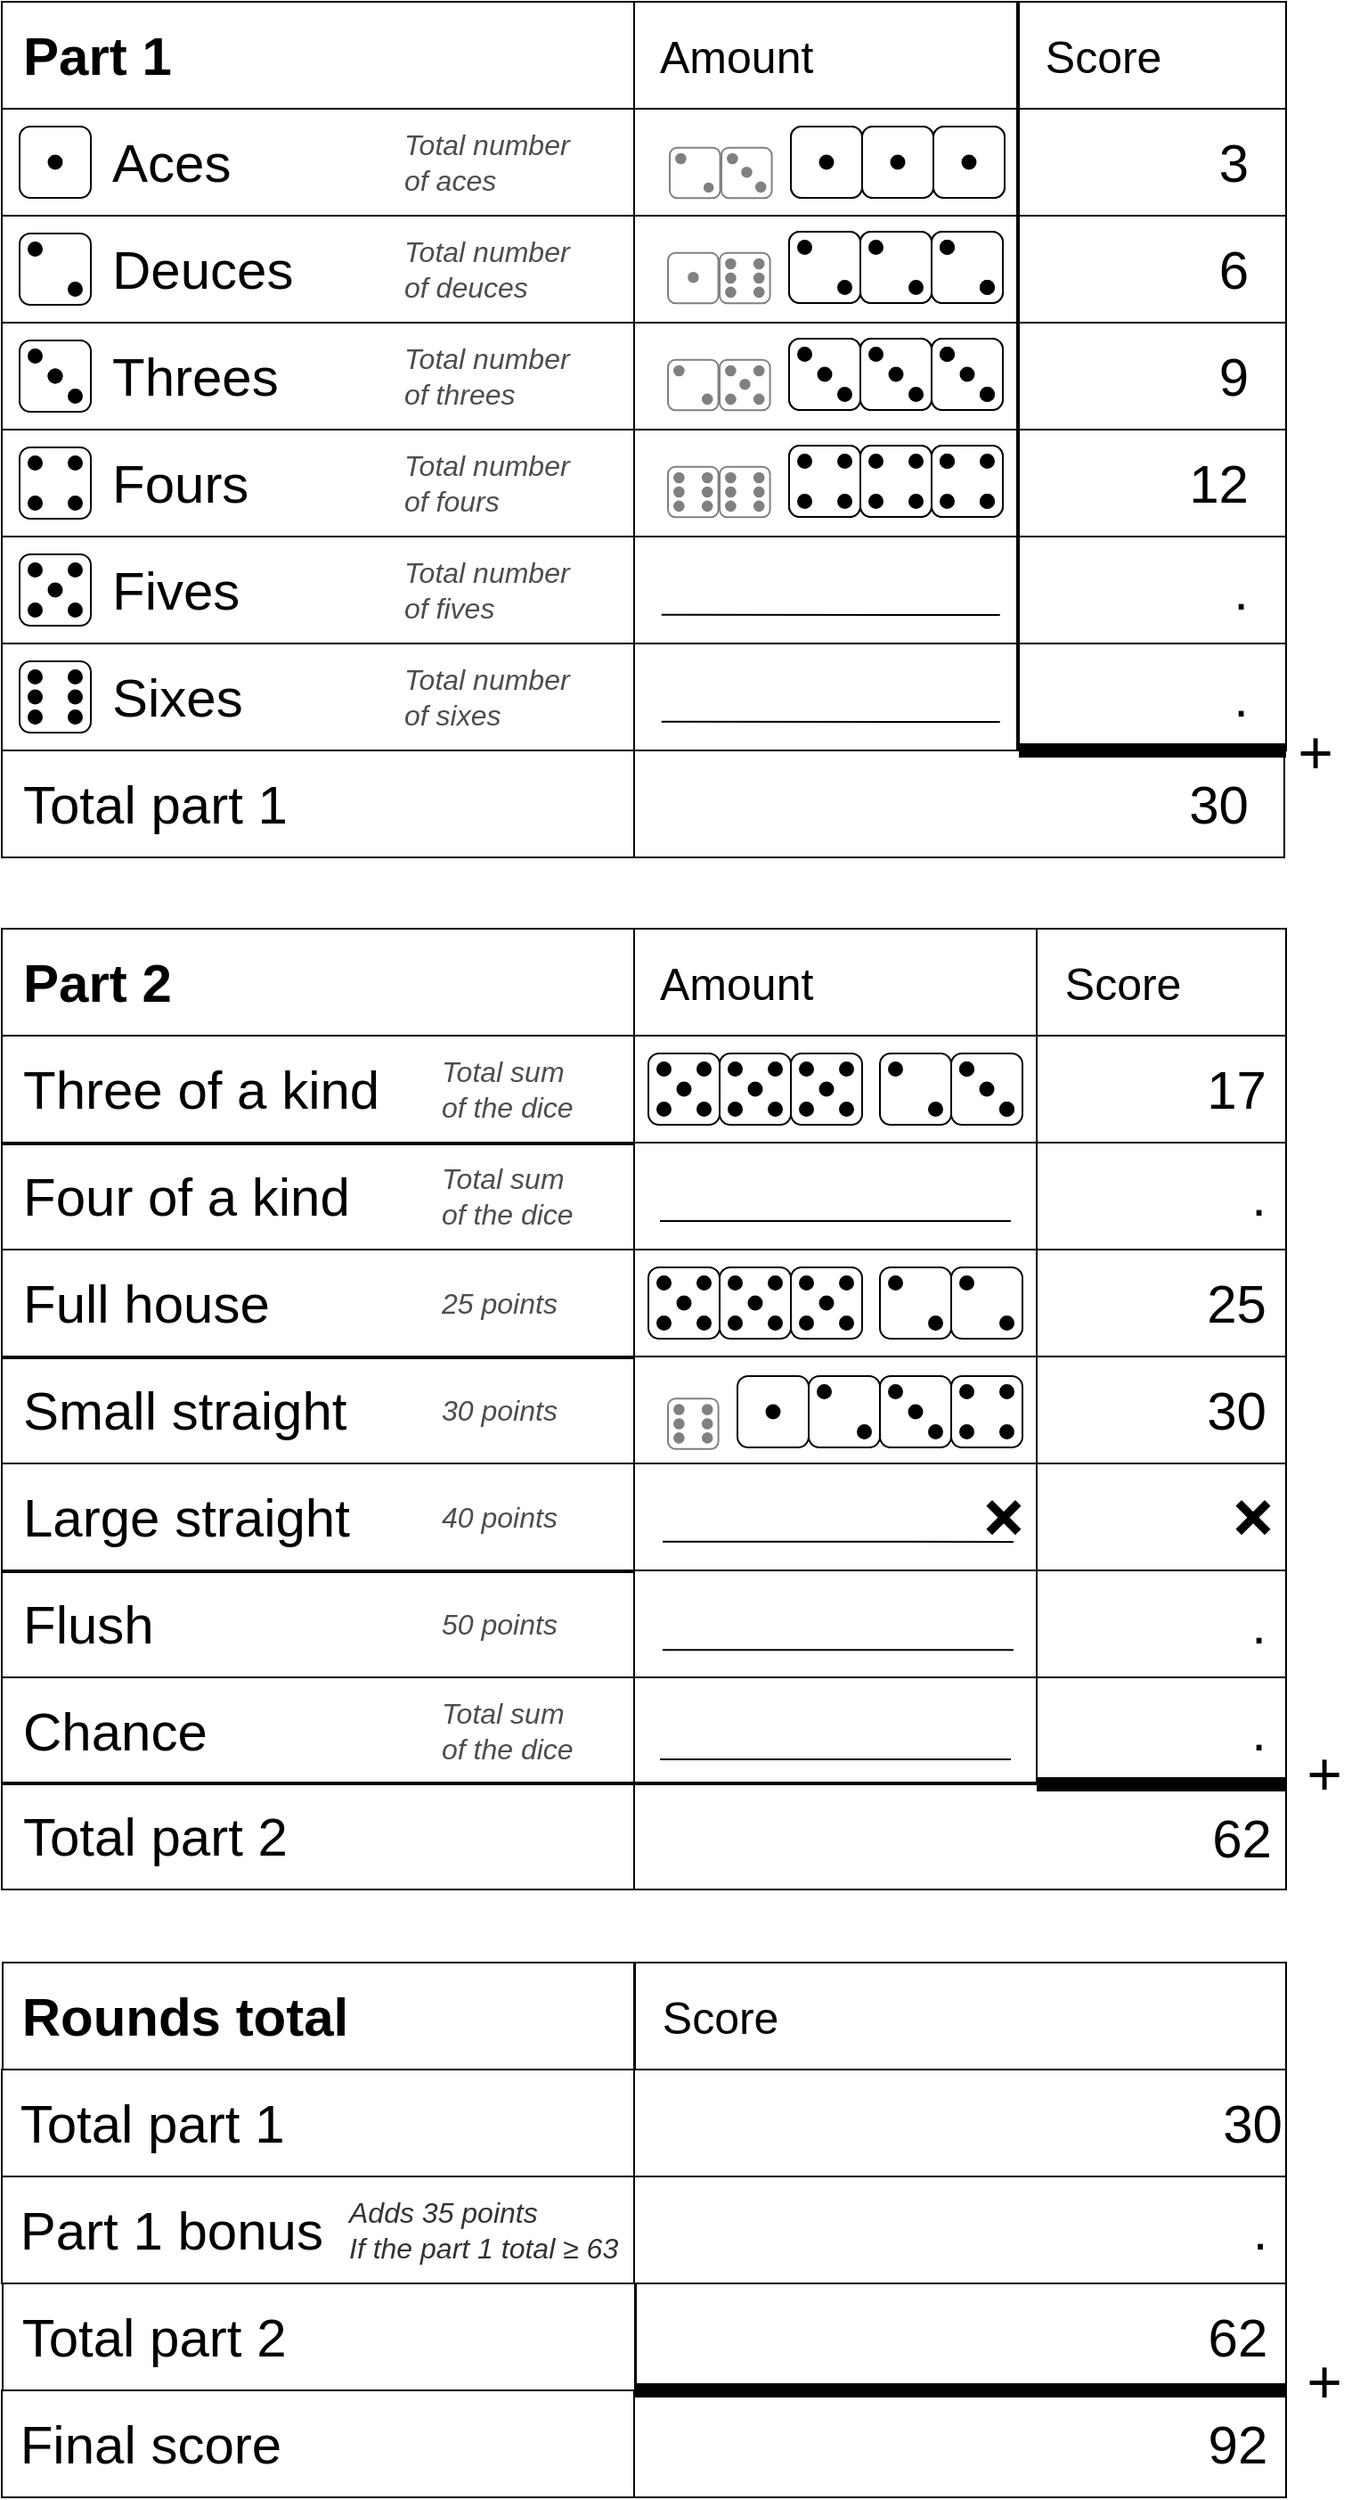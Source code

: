 <mxfile version="20.8.10" type="device"><diagram name="Page-1" id="1jD5QL876j__3qM1vufQ"><mxGraphModel dx="3520" dy="1860" grid="1" gridSize="10" guides="1" tooltips="1" connect="1" arrows="1" fold="1" page="1" pageScale="1" pageWidth="900" pageHeight="1600" math="0" shadow="0"><root><mxCell id="0"/><mxCell id="1" parent="0"/><mxCell id="tP0mNhjlAoU3UQBH1P2x-184" value="" style="group" vertex="1" connectable="0" parent="1"><mxGeometry x="40" y="1140" width="761.5" height="300" as="geometry"/></mxCell><mxCell id="tP0mNhjlAoU3UQBH1P2x-167" value="&lt;font style=&quot;font-size: 30px;&quot;&gt;.&amp;nbsp;&lt;/font&gt;" style="rounded=0;whiteSpace=wrap;html=1;strokeWidth=1;fontSize=25;fillColor=none;align=right;" vertex="1" parent="tP0mNhjlAoU3UQBH1P2x-184"><mxGeometry x="355" y="120" width="366" height="60" as="geometry"/></mxCell><mxCell id="tP0mNhjlAoU3UQBH1P2x-172" value="&lt;font style=&quot;font-size: 30px;&quot;&gt;30&lt;/font&gt;" style="rounded=0;whiteSpace=wrap;html=1;strokeWidth=1;fontSize=25;fillColor=none;align=right;" vertex="1" parent="tP0mNhjlAoU3UQBH1P2x-184"><mxGeometry x="355" y="60" width="366" height="60" as="geometry"/></mxCell><mxCell id="tP0mNhjlAoU3UQBH1P2x-173" value="&lt;font style=&quot;font-size: 30px;&quot;&gt;&amp;nbsp;Total part 1&lt;/font&gt;" style="rounded=0;whiteSpace=wrap;html=1;strokeWidth=1;fontSize=25;fillColor=none;align=left;" vertex="1" parent="tP0mNhjlAoU3UQBH1P2x-184"><mxGeometry y="60" width="355" height="60" as="geometry"/></mxCell><mxCell id="tP0mNhjlAoU3UQBH1P2x-174" value="&lt;span style=&quot;font-size: 30px;&quot;&gt;&amp;nbsp;Part 1 bonus&lt;/span&gt;" style="rounded=0;whiteSpace=wrap;html=1;strokeWidth=1;fontSize=25;fillColor=none;align=left;" vertex="1" parent="tP0mNhjlAoU3UQBH1P2x-184"><mxGeometry y="120" width="355" height="60" as="geometry"/></mxCell><mxCell id="tP0mNhjlAoU3UQBH1P2x-175" value="&lt;font style=&quot;font-size: 30px;&quot;&gt;62&amp;nbsp;&lt;/font&gt;" style="rounded=0;whiteSpace=wrap;html=1;strokeWidth=1;fontSize=25;fillColor=none;align=right;" vertex="1" parent="tP0mNhjlAoU3UQBH1P2x-184"><mxGeometry x="356" y="180" width="365" height="60" as="geometry"/></mxCell><mxCell id="tP0mNhjlAoU3UQBH1P2x-176" value="&lt;font style=&quot;font-size: 30px;&quot;&gt;&amp;nbsp;Total part 2&lt;/font&gt;" style="rounded=0;whiteSpace=wrap;html=1;strokeWidth=1;fontSize=25;fillColor=none;align=left;" vertex="1" parent="tP0mNhjlAoU3UQBH1P2x-184"><mxGeometry x="0.5" y="180" width="355" height="60" as="geometry"/></mxCell><mxCell id="tP0mNhjlAoU3UQBH1P2x-177" value="&lt;font style=&quot;font-size: 30px;&quot;&gt;92&amp;nbsp;&lt;/font&gt;" style="rounded=0;whiteSpace=wrap;html=1;strokeWidth=1;fontSize=25;fillColor=none;align=right;" vertex="1" parent="tP0mNhjlAoU3UQBH1P2x-184"><mxGeometry x="355" y="240" width="366" height="60" as="geometry"/></mxCell><mxCell id="tP0mNhjlAoU3UQBH1P2x-178" value="&lt;span style=&quot;font-size: 30px;&quot;&gt;&amp;nbsp;Final score&lt;/span&gt;" style="rounded=0;whiteSpace=wrap;html=1;strokeWidth=1;fontSize=25;fillColor=none;align=left;" vertex="1" parent="tP0mNhjlAoU3UQBH1P2x-184"><mxGeometry y="240" width="355" height="60" as="geometry"/></mxCell><mxCell id="tP0mNhjlAoU3UQBH1P2x-179" value="&lt;font color=&quot;#333333&quot;&gt;&lt;i&gt;&lt;font style=&quot;font-size: 16px;&quot;&gt;&lt;span style=&quot;font-size: 16px;&quot;&gt;Adds 35 points&lt;/span&gt;&lt;br&gt;&lt;span style=&quot;font-size: 16px;&quot;&gt;If the part 1 &lt;/span&gt;&lt;font style=&quot;font-size: 16px;&quot;&gt;total&amp;nbsp;&lt;/font&gt;&lt;/font&gt;&lt;font style=&quot;font-size: 16px;&quot;&gt;≥ 63&lt;/font&gt;&lt;/i&gt;&lt;/font&gt;" style="text;html=1;align=left;verticalAlign=middle;resizable=0;points=[];autosize=1;strokeColor=none;fillColor=none;" vertex="1" parent="tP0mNhjlAoU3UQBH1P2x-184"><mxGeometry x="193" y="125" width="170" height="50" as="geometry"/></mxCell><mxCell id="tP0mNhjlAoU3UQBH1P2x-180" value="" style="endArrow=none;html=1;rounded=0;fontSize=34;exitX=1;exitY=0;exitDx=0;exitDy=0;strokeWidth=8;" edge="1" parent="tP0mNhjlAoU3UQBH1P2x-184" source="tP0mNhjlAoU3UQBH1P2x-178"><mxGeometry width="50" height="50" relative="1" as="geometry"><mxPoint x="581.0" y="241.0" as="sourcePoint"/><mxPoint x="721" y="240" as="targetPoint"/></mxGeometry></mxCell><mxCell id="tP0mNhjlAoU3UQBH1P2x-181" value="&lt;font style=&quot;font-size: 34px;&quot;&gt;+&lt;/font&gt;" style="text;html=1;align=center;verticalAlign=middle;resizable=0;points=[];autosize=1;strokeColor=none;fillColor=none;strokeWidth=5;" vertex="1" parent="tP0mNhjlAoU3UQBH1P2x-184"><mxGeometry x="721.5" y="210" width="40" height="50" as="geometry"/></mxCell><mxCell id="tP0mNhjlAoU3UQBH1P2x-182" value="&lt;b&gt;&lt;font style=&quot;font-size: 30px;&quot;&gt;&amp;nbsp;Rounds total&lt;/font&gt;&lt;/b&gt;" style="rounded=0;whiteSpace=wrap;html=1;strokeWidth=1;fontSize=25;fillColor=none;align=left;" vertex="1" parent="tP0mNhjlAoU3UQBH1P2x-184"><mxGeometry x="0.5" width="355" height="60" as="geometry"/></mxCell><mxCell id="tP0mNhjlAoU3UQBH1P2x-183" value="&amp;nbsp; Score" style="rounded=0;whiteSpace=wrap;html=1;strokeWidth=1;fontSize=25;fillColor=none;align=left;" vertex="1" parent="tP0mNhjlAoU3UQBH1P2x-184"><mxGeometry x="355" width="366" height="60" as="geometry"/></mxCell><mxCell id="tP0mNhjlAoU3UQBH1P2x-186" value="" style="rounded=0;whiteSpace=wrap;html=1;strokeWidth=1;fontSize=25;fillColor=none;" vertex="1" parent="1"><mxGeometry x="395" y="460" width="365" height="60" as="geometry"/></mxCell><mxCell id="tP0mNhjlAoU3UQBH1P2x-187" value="" style="rounded=0;whiteSpace=wrap;html=1;strokeWidth=1;fontSize=25;fillColor=none;" vertex="1" parent="1"><mxGeometry x="395" y="100" width="216" height="60" as="geometry"/></mxCell><mxCell id="tP0mNhjlAoU3UQBH1P2x-188" value="" style="group" vertex="1" connectable="0" parent="1"><mxGeometry x="483" y="110" width="120" height="45" as="geometry"/></mxCell><mxCell id="tP0mNhjlAoU3UQBH1P2x-189" value="" style="group" vertex="1" connectable="0" parent="tP0mNhjlAoU3UQBH1P2x-188"><mxGeometry width="40" height="40" as="geometry"/></mxCell><mxCell id="tP0mNhjlAoU3UQBH1P2x-190" value="" style="rounded=1;whiteSpace=wrap;html=1;" vertex="1" parent="tP0mNhjlAoU3UQBH1P2x-189"><mxGeometry width="40" height="40" as="geometry"/></mxCell><mxCell id="tP0mNhjlAoU3UQBH1P2x-191" value="" style="ellipse;whiteSpace=wrap;html=1;fillColor=#000000;" vertex="1" parent="tP0mNhjlAoU3UQBH1P2x-189"><mxGeometry x="5" y="5" width="7.5" height="7.5" as="geometry"/></mxCell><mxCell id="tP0mNhjlAoU3UQBH1P2x-192" value="" style="ellipse;whiteSpace=wrap;html=1;fillColor=#000000;" vertex="1" parent="tP0mNhjlAoU3UQBH1P2x-189"><mxGeometry x="27.5" y="27.5" width="7.5" height="7.5" as="geometry"/></mxCell><mxCell id="tP0mNhjlAoU3UQBH1P2x-193" value="" style="group" vertex="1" connectable="0" parent="tP0mNhjlAoU3UQBH1P2x-189"><mxGeometry x="5" y="5" width="35" height="35" as="geometry"/></mxCell><mxCell id="tP0mNhjlAoU3UQBH1P2x-194" value="" style="ellipse;whiteSpace=wrap;html=1;fillColor=#000000;direction=west;" vertex="1" parent="tP0mNhjlAoU3UQBH1P2x-193"><mxGeometry x="11.25" y="11.25" width="7.5" height="7.5" as="geometry"/></mxCell><mxCell id="tP0mNhjlAoU3UQBH1P2x-195" value="" style="group;rotation=90;" vertex="1" connectable="0" parent="tP0mNhjlAoU3UQBH1P2x-193"><mxGeometry width="35" height="35" as="geometry"/></mxCell><mxCell id="tP0mNhjlAoU3UQBH1P2x-196" value="" style="ellipse;whiteSpace=wrap;html=1;fillColor=#000000;rotation=90;" vertex="1" parent="tP0mNhjlAoU3UQBH1P2x-195"><mxGeometry x="22.5" width="7.5" height="7.5" as="geometry"/></mxCell><mxCell id="tP0mNhjlAoU3UQBH1P2x-197" value="" style="ellipse;whiteSpace=wrap;html=1;fillColor=#000000;rotation=90;" vertex="1" parent="tP0mNhjlAoU3UQBH1P2x-195"><mxGeometry y="22.5" width="7.5" height="7.5" as="geometry"/></mxCell><mxCell id="tP0mNhjlAoU3UQBH1P2x-198" value="" style="group" vertex="1" connectable="0" parent="tP0mNhjlAoU3UQBH1P2x-195"><mxGeometry x="-5" y="-5" width="40" height="40" as="geometry"/></mxCell><mxCell id="tP0mNhjlAoU3UQBH1P2x-199" value="" style="rounded=1;whiteSpace=wrap;html=1;container=0;" vertex="1" parent="tP0mNhjlAoU3UQBH1P2x-198"><mxGeometry width="40" height="40" as="geometry"/></mxCell><mxCell id="tP0mNhjlAoU3UQBH1P2x-200" value="" style="ellipse;whiteSpace=wrap;html=1;fillColor=#000000;" vertex="1" parent="tP0mNhjlAoU3UQBH1P2x-198"><mxGeometry x="16.25" y="16.25" width="7.5" height="7.5" as="geometry"/></mxCell><mxCell id="tP0mNhjlAoU3UQBH1P2x-201" value="" style="group" vertex="1" connectable="0" parent="tP0mNhjlAoU3UQBH1P2x-188"><mxGeometry x="40" width="40" height="40" as="geometry"/></mxCell><mxCell id="tP0mNhjlAoU3UQBH1P2x-202" value="" style="rounded=1;whiteSpace=wrap;html=1;" vertex="1" parent="tP0mNhjlAoU3UQBH1P2x-201"><mxGeometry width="40" height="40" as="geometry"/></mxCell><mxCell id="tP0mNhjlAoU3UQBH1P2x-203" value="" style="ellipse;whiteSpace=wrap;html=1;fillColor=#000000;" vertex="1" parent="tP0mNhjlAoU3UQBH1P2x-201"><mxGeometry x="5" y="5" width="7.5" height="7.5" as="geometry"/></mxCell><mxCell id="tP0mNhjlAoU3UQBH1P2x-204" value="" style="ellipse;whiteSpace=wrap;html=1;fillColor=#000000;" vertex="1" parent="tP0mNhjlAoU3UQBH1P2x-201"><mxGeometry x="27.5" y="27.5" width="7.5" height="7.5" as="geometry"/></mxCell><mxCell id="tP0mNhjlAoU3UQBH1P2x-205" value="" style="group" vertex="1" connectable="0" parent="tP0mNhjlAoU3UQBH1P2x-201"><mxGeometry width="40" height="40" as="geometry"/></mxCell><mxCell id="tP0mNhjlAoU3UQBH1P2x-206" value="" style="rounded=1;whiteSpace=wrap;html=1;container=0;" vertex="1" parent="tP0mNhjlAoU3UQBH1P2x-205"><mxGeometry width="40" height="40" as="geometry"/></mxCell><mxCell id="tP0mNhjlAoU3UQBH1P2x-207" value="" style="ellipse;whiteSpace=wrap;html=1;fillColor=#000000;" vertex="1" parent="tP0mNhjlAoU3UQBH1P2x-205"><mxGeometry x="16.25" y="16.25" width="7.5" height="7.5" as="geometry"/></mxCell><mxCell id="tP0mNhjlAoU3UQBH1P2x-208" value="" style="group" vertex="1" connectable="0" parent="tP0mNhjlAoU3UQBH1P2x-188"><mxGeometry x="80" width="40" height="45" as="geometry"/></mxCell><mxCell id="tP0mNhjlAoU3UQBH1P2x-209" value="" style="group" vertex="1" connectable="0" parent="tP0mNhjlAoU3UQBH1P2x-208"><mxGeometry width="40" height="40" as="geometry"/></mxCell><mxCell id="tP0mNhjlAoU3UQBH1P2x-210" value="" style="rounded=1;whiteSpace=wrap;html=1;" vertex="1" parent="tP0mNhjlAoU3UQBH1P2x-209"><mxGeometry width="40" height="40" as="geometry"/></mxCell><mxCell id="tP0mNhjlAoU3UQBH1P2x-211" value="" style="ellipse;whiteSpace=wrap;html=1;fillColor=#000000;" vertex="1" parent="tP0mNhjlAoU3UQBH1P2x-209"><mxGeometry x="5" y="5" width="7.5" height="7.5" as="geometry"/></mxCell><mxCell id="tP0mNhjlAoU3UQBH1P2x-212" value="" style="ellipse;whiteSpace=wrap;html=1;fillColor=#000000;" vertex="1" parent="tP0mNhjlAoU3UQBH1P2x-209"><mxGeometry x="27.5" y="27.5" width="7.5" height="7.5" as="geometry"/></mxCell><mxCell id="tP0mNhjlAoU3UQBH1P2x-213" value="" style="group" vertex="1" connectable="0" parent="tP0mNhjlAoU3UQBH1P2x-209"><mxGeometry x="5" y="5" width="30" height="30" as="geometry"/></mxCell><mxCell id="tP0mNhjlAoU3UQBH1P2x-214" value="" style="ellipse;whiteSpace=wrap;html=1;fillColor=#000000;" vertex="1" parent="tP0mNhjlAoU3UQBH1P2x-213"><mxGeometry x="11.25" y="11.25" width="7.5" height="7.5" as="geometry"/></mxCell><mxCell id="tP0mNhjlAoU3UQBH1P2x-215" value="" style="group" vertex="1" connectable="0" parent="tP0mNhjlAoU3UQBH1P2x-209"><mxGeometry width="40" height="40" as="geometry"/></mxCell><mxCell id="tP0mNhjlAoU3UQBH1P2x-216" value="" style="rounded=1;whiteSpace=wrap;html=1;container=0;" vertex="1" parent="tP0mNhjlAoU3UQBH1P2x-215"><mxGeometry width="40" height="40" as="geometry"/></mxCell><mxCell id="tP0mNhjlAoU3UQBH1P2x-217" value="" style="ellipse;whiteSpace=wrap;html=1;fillColor=#000000;" vertex="1" parent="tP0mNhjlAoU3UQBH1P2x-215"><mxGeometry x="16.25" y="16.25" width="7.5" height="7.5" as="geometry"/></mxCell><mxCell id="tP0mNhjlAoU3UQBH1P2x-218" value="" style="rounded=0;whiteSpace=wrap;html=1;strokeWidth=1;fontSize=25;fillColor=none;" vertex="1" parent="1"><mxGeometry x="40" y="100" width="355" height="60" as="geometry"/></mxCell><mxCell id="tP0mNhjlAoU3UQBH1P2x-219" value="" style="rounded=0;whiteSpace=wrap;html=1;strokeWidth=1;fontSize=25;fillColor=none;" vertex="1" parent="1"><mxGeometry x="40" y="160" width="355" height="60" as="geometry"/></mxCell><mxCell id="tP0mNhjlAoU3UQBH1P2x-220" value="" style="rounded=0;whiteSpace=wrap;html=1;strokeWidth=1;fontSize=25;fillColor=none;" vertex="1" parent="1"><mxGeometry x="40" y="220" width="355" height="60" as="geometry"/></mxCell><mxCell id="tP0mNhjlAoU3UQBH1P2x-221" value="" style="rounded=0;whiteSpace=wrap;html=1;strokeWidth=1;fontSize=25;fillColor=none;" vertex="1" parent="1"><mxGeometry x="40" y="280" width="355" height="60" as="geometry"/></mxCell><mxCell id="tP0mNhjlAoU3UQBH1P2x-222" value="" style="rounded=0;whiteSpace=wrap;html=1;strokeWidth=1;fontSize=25;fillColor=none;" vertex="1" parent="1"><mxGeometry x="40" y="340" width="355" height="60" as="geometry"/></mxCell><mxCell id="tP0mNhjlAoU3UQBH1P2x-223" value="" style="rounded=0;whiteSpace=wrap;html=1;strokeWidth=1;fontSize=25;fillColor=none;" vertex="1" parent="1"><mxGeometry x="40" y="400" width="355" height="60" as="geometry"/></mxCell><mxCell id="tP0mNhjlAoU3UQBH1P2x-224" value="&lt;font color=&quot;#4d4d4d&quot; style=&quot;font-size: 16px;&quot;&gt;&lt;i style=&quot;&quot;&gt;Total number&lt;br&gt;of aces&lt;/i&gt;&lt;/font&gt;" style="text;html=1;align=left;verticalAlign=middle;resizable=0;points=[];autosize=1;strokeColor=none;fillColor=none;" vertex="1" parent="1"><mxGeometry x="264" y="105" width="120" height="50" as="geometry"/></mxCell><mxCell id="tP0mNhjlAoU3UQBH1P2x-225" value="&lt;font color=&quot;#4d4d4d&quot; style=&quot;font-size: 16px;&quot;&gt;&lt;i style=&quot;&quot;&gt;Total number&lt;br&gt;of deuces&lt;/i&gt;&lt;/font&gt;" style="text;html=1;align=left;verticalAlign=middle;resizable=0;points=[];autosize=1;strokeColor=none;fillColor=none;" vertex="1" parent="1"><mxGeometry x="264" y="165" width="120" height="50" as="geometry"/></mxCell><mxCell id="tP0mNhjlAoU3UQBH1P2x-226" value="&lt;font color=&quot;#4d4d4d&quot; style=&quot;font-size: 16px;&quot;&gt;&lt;i style=&quot;&quot;&gt;Total number&lt;br&gt;of threes&lt;/i&gt;&lt;/font&gt;" style="text;html=1;align=left;verticalAlign=middle;resizable=0;points=[];autosize=1;strokeColor=none;fillColor=none;" vertex="1" parent="1"><mxGeometry x="264" y="225" width="120" height="50" as="geometry"/></mxCell><mxCell id="tP0mNhjlAoU3UQBH1P2x-227" value="&lt;font color=&quot;#4d4d4d&quot; style=&quot;font-size: 16px;&quot;&gt;&lt;i style=&quot;&quot;&gt;Total number&lt;br&gt;of fours&lt;/i&gt;&lt;/font&gt;" style="text;html=1;align=left;verticalAlign=middle;resizable=0;points=[];autosize=1;strokeColor=none;fillColor=none;" vertex="1" parent="1"><mxGeometry x="264" y="285" width="120" height="50" as="geometry"/></mxCell><mxCell id="tP0mNhjlAoU3UQBH1P2x-228" value="&lt;font color=&quot;#4d4d4d&quot; style=&quot;font-size: 16px;&quot;&gt;&lt;i style=&quot;&quot;&gt;Total number&lt;br&gt;of fives&lt;/i&gt;&lt;/font&gt;" style="text;html=1;align=left;verticalAlign=middle;resizable=0;points=[];autosize=1;strokeColor=none;fillColor=none;" vertex="1" parent="1"><mxGeometry x="264" y="345" width="120" height="50" as="geometry"/></mxCell><mxCell id="tP0mNhjlAoU3UQBH1P2x-229" value="&lt;font color=&quot;#4d4d4d&quot; style=&quot;font-size: 16px;&quot;&gt;&lt;i style=&quot;&quot;&gt;Total number&lt;br&gt;of sixes&lt;/i&gt;&lt;/font&gt;" style="text;html=1;align=left;verticalAlign=middle;resizable=0;points=[];autosize=1;strokeColor=none;fillColor=none;" vertex="1" parent="1"><mxGeometry x="264" y="405" width="120" height="50" as="geometry"/></mxCell><mxCell id="tP0mNhjlAoU3UQBH1P2x-230" value="&lt;font style=&quot;font-size: 30px;&quot;&gt;30&lt;/font&gt;" style="text;html=1;align=right;verticalAlign=middle;resizable=0;points=[];autosize=1;strokeColor=none;fillColor=none;" vertex="1" parent="1"><mxGeometry x="681" y="465" width="60" height="50" as="geometry"/></mxCell><mxCell id="tP0mNhjlAoU3UQBH1P2x-231" value="" style="group" vertex="1" connectable="0" parent="1"><mxGeometry x="50" y="350" width="40" height="40" as="geometry"/></mxCell><mxCell id="tP0mNhjlAoU3UQBH1P2x-232" value="" style="rounded=1;whiteSpace=wrap;html=1;" vertex="1" parent="tP0mNhjlAoU3UQBH1P2x-231"><mxGeometry width="40" height="40" as="geometry"/></mxCell><mxCell id="tP0mNhjlAoU3UQBH1P2x-233" value="" style="ellipse;whiteSpace=wrap;html=1;fillColor=#000000;" vertex="1" parent="tP0mNhjlAoU3UQBH1P2x-231"><mxGeometry x="5" y="5" width="7.5" height="7.5" as="geometry"/></mxCell><mxCell id="tP0mNhjlAoU3UQBH1P2x-234" value="" style="ellipse;whiteSpace=wrap;html=1;fillColor=#000000;" vertex="1" parent="tP0mNhjlAoU3UQBH1P2x-231"><mxGeometry x="27.5" y="27.5" width="7.5" height="7.5" as="geometry"/></mxCell><mxCell id="tP0mNhjlAoU3UQBH1P2x-235" value="" style="group" vertex="1" connectable="0" parent="tP0mNhjlAoU3UQBH1P2x-231"><mxGeometry x="5" y="5" width="30" height="30" as="geometry"/></mxCell><mxCell id="tP0mNhjlAoU3UQBH1P2x-236" value="" style="ellipse;whiteSpace=wrap;html=1;fillColor=#000000;" vertex="1" parent="tP0mNhjlAoU3UQBH1P2x-235"><mxGeometry x="11.25" y="11.25" width="7.5" height="7.5" as="geometry"/></mxCell><mxCell id="tP0mNhjlAoU3UQBH1P2x-237" value="" style="group;rotation=90;" vertex="1" connectable="0" parent="tP0mNhjlAoU3UQBH1P2x-235"><mxGeometry width="30" height="30" as="geometry"/></mxCell><mxCell id="tP0mNhjlAoU3UQBH1P2x-238" value="" style="ellipse;whiteSpace=wrap;html=1;fillColor=#000000;rotation=90;" vertex="1" parent="tP0mNhjlAoU3UQBH1P2x-237"><mxGeometry x="22.5" width="7.5" height="7.5" as="geometry"/></mxCell><mxCell id="tP0mNhjlAoU3UQBH1P2x-239" value="" style="ellipse;whiteSpace=wrap;html=1;fillColor=#000000;rotation=90;" vertex="1" parent="tP0mNhjlAoU3UQBH1P2x-237"><mxGeometry y="22.5" width="7.5" height="7.5" as="geometry"/></mxCell><mxCell id="tP0mNhjlAoU3UQBH1P2x-240" value="" style="group" vertex="1" connectable="0" parent="1"><mxGeometry x="50" y="230" width="40" height="40" as="geometry"/></mxCell><mxCell id="tP0mNhjlAoU3UQBH1P2x-241" value="" style="rounded=1;whiteSpace=wrap;html=1;" vertex="1" parent="tP0mNhjlAoU3UQBH1P2x-240"><mxGeometry width="40" height="40" as="geometry"/></mxCell><mxCell id="tP0mNhjlAoU3UQBH1P2x-242" value="" style="ellipse;whiteSpace=wrap;html=1;fillColor=#000000;" vertex="1" parent="tP0mNhjlAoU3UQBH1P2x-240"><mxGeometry x="16.25" y="16.25" width="7.5" height="7.5" as="geometry"/></mxCell><mxCell id="tP0mNhjlAoU3UQBH1P2x-243" value="" style="ellipse;whiteSpace=wrap;html=1;fillColor=#000000;" vertex="1" parent="tP0mNhjlAoU3UQBH1P2x-240"><mxGeometry x="5" y="5" width="7.5" height="7.5" as="geometry"/></mxCell><mxCell id="tP0mNhjlAoU3UQBH1P2x-244" value="" style="ellipse;whiteSpace=wrap;html=1;fillColor=#000000;" vertex="1" parent="tP0mNhjlAoU3UQBH1P2x-240"><mxGeometry x="27.5" y="27.5" width="7.5" height="7.5" as="geometry"/></mxCell><mxCell id="tP0mNhjlAoU3UQBH1P2x-245" value="" style="group" vertex="1" connectable="0" parent="1"><mxGeometry x="50" y="170" width="40" height="40" as="geometry"/></mxCell><mxCell id="tP0mNhjlAoU3UQBH1P2x-246" value="" style="rounded=1;whiteSpace=wrap;html=1;" vertex="1" parent="tP0mNhjlAoU3UQBH1P2x-245"><mxGeometry width="40" height="40" as="geometry"/></mxCell><mxCell id="tP0mNhjlAoU3UQBH1P2x-247" value="" style="ellipse;whiteSpace=wrap;html=1;fillColor=#000000;" vertex="1" parent="tP0mNhjlAoU3UQBH1P2x-245"><mxGeometry x="5" y="5" width="7.5" height="7.5" as="geometry"/></mxCell><mxCell id="tP0mNhjlAoU3UQBH1P2x-248" value="" style="ellipse;whiteSpace=wrap;html=1;fillColor=#000000;" vertex="1" parent="tP0mNhjlAoU3UQBH1P2x-245"><mxGeometry x="27.5" y="27.5" width="7.5" height="7.5" as="geometry"/></mxCell><mxCell id="tP0mNhjlAoU3UQBH1P2x-249" value="" style="endArrow=none;html=1;rounded=0;fontSize=34;strokeWidth=8;entryX=1;entryY=1;entryDx=0;entryDy=0;exitX=1;exitY=1;exitDx=0;exitDy=0;" edge="1" parent="1" source="tP0mNhjlAoU3UQBH1P2x-301" target="tP0mNhjlAoU3UQBH1P2x-302"><mxGeometry width="50" height="50" relative="1" as="geometry"><mxPoint x="844" y="439" as="sourcePoint"/><mxPoint x="750" y="466" as="targetPoint"/></mxGeometry></mxCell><mxCell id="tP0mNhjlAoU3UQBH1P2x-250" value="&lt;font style=&quot;font-size: 34px;&quot;&gt;+&lt;/font&gt;" style="text;html=1;align=center;verticalAlign=middle;resizable=0;points=[];autosize=1;strokeColor=none;fillColor=none;strokeWidth=5;" vertex="1" parent="1"><mxGeometry x="757" y="436" width="40" height="50" as="geometry"/></mxCell><mxCell id="tP0mNhjlAoU3UQBH1P2x-251" value="" style="rounded=0;whiteSpace=wrap;html=1;strokeWidth=1;fontSize=25;fillColor=none;" vertex="1" parent="1"><mxGeometry x="40" y="40" width="355" height="60" as="geometry"/></mxCell><mxCell id="tP0mNhjlAoU3UQBH1P2x-252" value="&lt;font style=&quot;font-size: 30px;&quot;&gt;&lt;b&gt;Part 1&lt;/b&gt;&lt;/font&gt;" style="text;html=1;align=left;verticalAlign=middle;resizable=0;points=[];autosize=1;strokeColor=none;fillColor=none;" vertex="1" parent="1"><mxGeometry x="50" y="45" width="110" height="50" as="geometry"/></mxCell><mxCell id="tP0mNhjlAoU3UQBH1P2x-253" value="&lt;font style=&quot;font-size: 30px;&quot;&gt;Aces&lt;/font&gt;" style="text;html=1;align=left;verticalAlign=middle;resizable=0;points=[];autosize=1;strokeColor=none;fillColor=none;" vertex="1" parent="1"><mxGeometry x="100" y="105" width="90" height="50" as="geometry"/></mxCell><mxCell id="tP0mNhjlAoU3UQBH1P2x-254" value="" style="group" vertex="1" connectable="0" parent="1"><mxGeometry x="50" y="110" width="40" height="40" as="geometry"/></mxCell><mxCell id="tP0mNhjlAoU3UQBH1P2x-255" value="" style="rounded=1;whiteSpace=wrap;html=1;" vertex="1" parent="tP0mNhjlAoU3UQBH1P2x-254"><mxGeometry width="40" height="40" as="geometry"/></mxCell><mxCell id="tP0mNhjlAoU3UQBH1P2x-256" value="" style="ellipse;whiteSpace=wrap;html=1;fillColor=#000000;" vertex="1" parent="tP0mNhjlAoU3UQBH1P2x-254"><mxGeometry x="16.25" y="16.25" width="7.5" height="7.5" as="geometry"/></mxCell><mxCell id="tP0mNhjlAoU3UQBH1P2x-257" value="&amp;nbsp; Amount" style="rounded=0;whiteSpace=wrap;html=1;strokeWidth=1;fontSize=25;fillColor=none;align=left;" vertex="1" parent="1"><mxGeometry x="395" y="40" width="216" height="60" as="geometry"/></mxCell><mxCell id="tP0mNhjlAoU3UQBH1P2x-258" value="&amp;nbsp; Score" style="rounded=0;whiteSpace=wrap;html=1;strokeWidth=1;fontSize=25;fillColor=none;align=left;" vertex="1" parent="1"><mxGeometry x="610" y="40" width="151" height="60" as="geometry"/></mxCell><mxCell id="tP0mNhjlAoU3UQBH1P2x-259" value="" style="rounded=0;whiteSpace=wrap;html=1;strokeWidth=1;fontSize=25;fillColor=none;" vertex="1" parent="1"><mxGeometry x="610" y="100" width="151" height="60" as="geometry"/></mxCell><mxCell id="tP0mNhjlAoU3UQBH1P2x-260" value="&lt;font style=&quot;font-size: 30px;&quot;&gt;3&lt;/font&gt;" style="text;html=1;align=right;verticalAlign=middle;resizable=0;points=[];autosize=1;strokeColor=none;fillColor=none;" vertex="1" parent="1"><mxGeometry x="701" y="105" width="40" height="50" as="geometry"/></mxCell><mxCell id="tP0mNhjlAoU3UQBH1P2x-261" value="&lt;font style=&quot;font-size: 30px;&quot;&gt;Deuces&lt;/font&gt;" style="text;html=1;align=left;verticalAlign=middle;resizable=0;points=[];autosize=1;strokeColor=none;fillColor=none;" vertex="1" parent="1"><mxGeometry x="100" y="165" width="130" height="50" as="geometry"/></mxCell><mxCell id="tP0mNhjlAoU3UQBH1P2x-262" value="" style="rounded=0;whiteSpace=wrap;html=1;strokeWidth=1;fontSize=25;fillColor=none;" vertex="1" parent="1"><mxGeometry x="395" y="160" width="216" height="60" as="geometry"/></mxCell><mxCell id="tP0mNhjlAoU3UQBH1P2x-263" value="" style="rounded=0;whiteSpace=wrap;html=1;strokeWidth=1;fontSize=25;fillColor=none;" vertex="1" parent="1"><mxGeometry x="610" y="160" width="151" height="60" as="geometry"/></mxCell><mxCell id="tP0mNhjlAoU3UQBH1P2x-264" value="&lt;font style=&quot;font-size: 30px;&quot;&gt;6&lt;/font&gt;" style="text;html=1;align=right;verticalAlign=middle;resizable=0;points=[];autosize=1;strokeColor=none;fillColor=none;" vertex="1" parent="1"><mxGeometry x="701" y="165" width="40" height="50" as="geometry"/></mxCell><mxCell id="tP0mNhjlAoU3UQBH1P2x-265" value="&lt;font style=&quot;font-size: 30px;&quot;&gt;Threes&lt;/font&gt;" style="text;html=1;align=left;verticalAlign=middle;resizable=0;points=[];autosize=1;strokeColor=none;fillColor=none;" vertex="1" parent="1"><mxGeometry x="100" y="225" width="120" height="50" as="geometry"/></mxCell><mxCell id="tP0mNhjlAoU3UQBH1P2x-266" value="" style="group" vertex="1" connectable="0" parent="1"><mxGeometry x="50" y="230" width="40" height="40" as="geometry"/></mxCell><mxCell id="tP0mNhjlAoU3UQBH1P2x-267" value="" style="ellipse;whiteSpace=wrap;html=1;fillColor=#000000;" vertex="1" parent="tP0mNhjlAoU3UQBH1P2x-266"><mxGeometry x="16.25" y="16.25" width="7.5" height="7.5" as="geometry"/></mxCell><mxCell id="tP0mNhjlAoU3UQBH1P2x-268" value="" style="rounded=0;whiteSpace=wrap;html=1;strokeWidth=1;fontSize=25;fillColor=none;" vertex="1" parent="1"><mxGeometry x="395" y="220" width="216" height="60" as="geometry"/></mxCell><mxCell id="tP0mNhjlAoU3UQBH1P2x-269" value="" style="rounded=0;whiteSpace=wrap;html=1;strokeWidth=1;fontSize=25;fillColor=none;" vertex="1" parent="1"><mxGeometry x="610" y="220" width="151" height="60" as="geometry"/></mxCell><mxCell id="tP0mNhjlAoU3UQBH1P2x-270" value="&lt;font style=&quot;font-size: 30px;&quot;&gt;9&lt;/font&gt;" style="text;html=1;align=right;verticalAlign=middle;resizable=0;points=[];autosize=1;strokeColor=none;fillColor=none;" vertex="1" parent="1"><mxGeometry x="701" y="225" width="40" height="50" as="geometry"/></mxCell><mxCell id="tP0mNhjlAoU3UQBH1P2x-271" value="&lt;font style=&quot;font-size: 30px;&quot;&gt;Fours&lt;/font&gt;" style="text;html=1;align=left;verticalAlign=middle;resizable=0;points=[];autosize=1;strokeColor=none;fillColor=none;" vertex="1" parent="1"><mxGeometry x="100" y="285" width="100" height="50" as="geometry"/></mxCell><mxCell id="tP0mNhjlAoU3UQBH1P2x-272" value="" style="group" vertex="1" connectable="0" parent="1"><mxGeometry x="50" y="290" width="40" height="40" as="geometry"/></mxCell><mxCell id="tP0mNhjlAoU3UQBH1P2x-273" value="" style="rounded=1;whiteSpace=wrap;html=1;" vertex="1" parent="tP0mNhjlAoU3UQBH1P2x-272"><mxGeometry width="40" height="40" as="geometry"/></mxCell><mxCell id="tP0mNhjlAoU3UQBH1P2x-274" value="" style="group" vertex="1" connectable="0" parent="tP0mNhjlAoU3UQBH1P2x-272"><mxGeometry width="40" height="40" as="geometry"/></mxCell><mxCell id="tP0mNhjlAoU3UQBH1P2x-275" value="" style="group" vertex="1" connectable="0" parent="tP0mNhjlAoU3UQBH1P2x-274"><mxGeometry x="5" y="5" width="30" height="30" as="geometry"/></mxCell><mxCell id="tP0mNhjlAoU3UQBH1P2x-276" value="" style="ellipse;whiteSpace=wrap;html=1;fillColor=#000000;" vertex="1" parent="tP0mNhjlAoU3UQBH1P2x-275"><mxGeometry x="22.5" y="22.5" width="7.5" height="7.5" as="geometry"/></mxCell><mxCell id="tP0mNhjlAoU3UQBH1P2x-277" value="" style="group" vertex="1" connectable="0" parent="tP0mNhjlAoU3UQBH1P2x-275"><mxGeometry width="30" height="30" as="geometry"/></mxCell><mxCell id="tP0mNhjlAoU3UQBH1P2x-278" value="" style="ellipse;whiteSpace=wrap;html=1;fillColor=#000000;fontStyle=4" vertex="1" parent="tP0mNhjlAoU3UQBH1P2x-277"><mxGeometry width="7.5" height="7.5" as="geometry"/></mxCell><mxCell id="tP0mNhjlAoU3UQBH1P2x-279" value="" style="group;rotation=90;fontStyle=4" vertex="1" connectable="0" parent="tP0mNhjlAoU3UQBH1P2x-277"><mxGeometry width="30" height="30" as="geometry"/></mxCell><mxCell id="tP0mNhjlAoU3UQBH1P2x-280" value="" style="ellipse;whiteSpace=wrap;html=1;fillColor=#000000;rotation=90;" vertex="1" parent="tP0mNhjlAoU3UQBH1P2x-279"><mxGeometry x="22.5" width="7.5" height="7.5" as="geometry"/></mxCell><mxCell id="tP0mNhjlAoU3UQBH1P2x-281" value="" style="ellipse;whiteSpace=wrap;html=1;fillColor=#000000;rotation=90;" vertex="1" parent="tP0mNhjlAoU3UQBH1P2x-279"><mxGeometry y="22.5" width="7.5" height="7.5" as="geometry"/></mxCell><mxCell id="tP0mNhjlAoU3UQBH1P2x-282" value="" style="rounded=0;whiteSpace=wrap;html=1;strokeWidth=1;fontSize=25;fillColor=none;" vertex="1" parent="1"><mxGeometry x="395" y="280" width="216" height="60" as="geometry"/></mxCell><mxCell id="tP0mNhjlAoU3UQBH1P2x-283" value="" style="rounded=0;whiteSpace=wrap;html=1;strokeWidth=1;fontSize=25;fillColor=none;" vertex="1" parent="1"><mxGeometry x="610" y="280" width="151" height="60" as="geometry"/></mxCell><mxCell id="tP0mNhjlAoU3UQBH1P2x-284" value="&lt;font style=&quot;font-size: 30px;&quot;&gt;12&lt;/font&gt;" style="text;html=1;align=right;verticalAlign=middle;resizable=0;points=[];autosize=1;strokeColor=none;fillColor=none;" vertex="1" parent="1"><mxGeometry x="681" y="285" width="60" height="50" as="geometry"/></mxCell><mxCell id="tP0mNhjlAoU3UQBH1P2x-285" value="&lt;font style=&quot;font-size: 30px;&quot;&gt;Fives&lt;/font&gt;" style="text;html=1;align=left;verticalAlign=middle;resizable=0;points=[];autosize=1;strokeColor=none;fillColor=none;" vertex="1" parent="1"><mxGeometry x="100" y="345" width="100" height="50" as="geometry"/></mxCell><mxCell id="tP0mNhjlAoU3UQBH1P2x-286" value="" style="rounded=0;whiteSpace=wrap;html=1;strokeWidth=1;fontSize=25;fillColor=none;" vertex="1" parent="1"><mxGeometry x="395" y="340" width="216" height="60" as="geometry"/></mxCell><mxCell id="tP0mNhjlAoU3UQBH1P2x-287" value="" style="rounded=0;whiteSpace=wrap;html=1;strokeWidth=1;fontSize=25;fillColor=none;" vertex="1" parent="1"><mxGeometry x="610" y="340" width="151" height="60" as="geometry"/></mxCell><mxCell id="tP0mNhjlAoU3UQBH1P2x-288" value="&lt;font style=&quot;font-size: 30px;&quot;&gt;.&lt;/font&gt;" style="text;html=1;align=right;verticalAlign=middle;resizable=0;points=[];autosize=1;strokeColor=none;fillColor=none;" vertex="1" parent="1"><mxGeometry x="711" y="345" width="30" height="50" as="geometry"/></mxCell><mxCell id="tP0mNhjlAoU3UQBH1P2x-289" value="" style="endArrow=none;html=1;rounded=0;strokeWidth=1;fontSize=18;entryX=0.984;entryY=0.779;entryDx=0;entryDy=0;entryPerimeter=0;exitX=0.071;exitY=0.732;exitDx=0;exitDy=0;exitPerimeter=0;" edge="1" parent="1" source="tP0mNhjlAoU3UQBH1P2x-286"><mxGeometry width="50" height="50" relative="1" as="geometry"><mxPoint x="481" y="520" as="sourcePoint"/><mxPoint x="600.36" y="383.95" as="targetPoint"/></mxGeometry></mxCell><mxCell id="tP0mNhjlAoU3UQBH1P2x-290" value="&lt;font style=&quot;font-size: 30px;&quot;&gt;Sixes&lt;/font&gt;" style="text;html=1;align=left;verticalAlign=middle;resizable=0;points=[];autosize=1;strokeColor=none;fillColor=none;" vertex="1" parent="1"><mxGeometry x="100" y="405" width="100" height="50" as="geometry"/></mxCell><mxCell id="tP0mNhjlAoU3UQBH1P2x-291" value="" style="group" vertex="1" connectable="0" parent="1"><mxGeometry x="50" y="410" width="80" height="80" as="geometry"/></mxCell><mxCell id="tP0mNhjlAoU3UQBH1P2x-292" value="" style="group" vertex="1" connectable="0" parent="tP0mNhjlAoU3UQBH1P2x-291"><mxGeometry width="40" height="40" as="geometry"/></mxCell><mxCell id="tP0mNhjlAoU3UQBH1P2x-293" value="" style="rounded=1;whiteSpace=wrap;html=1;" vertex="1" parent="tP0mNhjlAoU3UQBH1P2x-292"><mxGeometry width="40" height="40" as="geometry"/></mxCell><mxCell id="tP0mNhjlAoU3UQBH1P2x-294" value="" style="ellipse;whiteSpace=wrap;html=1;fillColor=#000000;" vertex="1" parent="tP0mNhjlAoU3UQBH1P2x-292"><mxGeometry x="5" y="5" width="7.5" height="7.5" as="geometry"/></mxCell><mxCell id="tP0mNhjlAoU3UQBH1P2x-295" value="" style="ellipse;whiteSpace=wrap;html=1;fillColor=#000000;" vertex="1" parent="tP0mNhjlAoU3UQBH1P2x-292"><mxGeometry x="27.5" y="27.5" width="7.5" height="7.5" as="geometry"/></mxCell><mxCell id="tP0mNhjlAoU3UQBH1P2x-296" value="" style="group;rotation=90;" vertex="1" connectable="0" parent="tP0mNhjlAoU3UQBH1P2x-292"><mxGeometry x="5" y="5" width="30" height="30" as="geometry"/></mxCell><mxCell id="tP0mNhjlAoU3UQBH1P2x-297" value="" style="ellipse;whiteSpace=wrap;html=1;fillColor=#000000;rotation=90;" vertex="1" parent="tP0mNhjlAoU3UQBH1P2x-296"><mxGeometry x="22.5" width="7.5" height="7.5" as="geometry"/></mxCell><mxCell id="tP0mNhjlAoU3UQBH1P2x-298" value="" style="ellipse;whiteSpace=wrap;html=1;fillColor=#000000;rotation=90;" vertex="1" parent="tP0mNhjlAoU3UQBH1P2x-296"><mxGeometry y="22.5" width="7.5" height="7.5" as="geometry"/></mxCell><mxCell id="tP0mNhjlAoU3UQBH1P2x-299" value="" style="ellipse;whiteSpace=wrap;html=1;fillColor=#000000;" vertex="1" parent="tP0mNhjlAoU3UQBH1P2x-296"><mxGeometry x="22.5" y="11.25" width="7.5" height="7.5" as="geometry"/></mxCell><mxCell id="tP0mNhjlAoU3UQBH1P2x-300" value="" style="ellipse;whiteSpace=wrap;html=1;fillColor=#000000;" vertex="1" parent="tP0mNhjlAoU3UQBH1P2x-296"><mxGeometry y="11.25" width="7.5" height="7.5" as="geometry"/></mxCell><mxCell id="tP0mNhjlAoU3UQBH1P2x-301" value="" style="rounded=0;whiteSpace=wrap;html=1;strokeWidth=1;fontSize=25;fillColor=none;" vertex="1" parent="1"><mxGeometry x="395" y="400" width="216" height="60" as="geometry"/></mxCell><mxCell id="tP0mNhjlAoU3UQBH1P2x-302" value="" style="rounded=0;whiteSpace=wrap;html=1;strokeWidth=1;fontSize=25;fillColor=none;" vertex="1" parent="1"><mxGeometry x="610" y="400" width="151" height="60" as="geometry"/></mxCell><mxCell id="tP0mNhjlAoU3UQBH1P2x-303" value="&lt;font style=&quot;font-size: 30px;&quot;&gt;.&lt;/font&gt;" style="text;html=1;align=right;verticalAlign=middle;resizable=0;points=[];autosize=1;strokeColor=none;fillColor=none;" vertex="1" parent="1"><mxGeometry x="711" y="405" width="30" height="50" as="geometry"/></mxCell><mxCell id="tP0mNhjlAoU3UQBH1P2x-304" value="" style="endArrow=none;html=1;rounded=0;strokeWidth=1;fontSize=18;entryX=0.984;entryY=0.779;entryDx=0;entryDy=0;entryPerimeter=0;exitX=0.071;exitY=0.732;exitDx=0;exitDy=0;exitPerimeter=0;" edge="1" parent="1" source="tP0mNhjlAoU3UQBH1P2x-301"><mxGeometry width="50" height="50" relative="1" as="geometry"><mxPoint x="481" y="580" as="sourcePoint"/><mxPoint x="600.36" y="443.95" as="targetPoint"/></mxGeometry></mxCell><mxCell id="tP0mNhjlAoU3UQBH1P2x-305" value="" style="rounded=0;whiteSpace=wrap;html=1;strokeWidth=1;fontSize=25;fillColor=none;" vertex="1" parent="1"><mxGeometry x="40" y="460" width="355" height="60" as="geometry"/></mxCell><mxCell id="tP0mNhjlAoU3UQBH1P2x-306" value="&lt;font style=&quot;font-size: 30px;&quot;&gt;Total part 1&lt;/font&gt;" style="text;html=1;align=left;verticalAlign=middle;resizable=0;points=[];autosize=1;strokeColor=none;fillColor=none;" vertex="1" parent="1"><mxGeometry x="50" y="465" width="170" height="50" as="geometry"/></mxCell><mxCell id="tP0mNhjlAoU3UQBH1P2x-307" value="" style="group" vertex="1" connectable="0" parent="1"><mxGeometry x="415" y="119" width="58" height="33.25" as="geometry"/></mxCell><mxCell id="tP0mNhjlAoU3UQBH1P2x-308" value="" style="group" vertex="1" connectable="0" parent="tP0mNhjlAoU3UQBH1P2x-307"><mxGeometry x="29" width="29" height="33.25" as="geometry"/></mxCell><mxCell id="tP0mNhjlAoU3UQBH1P2x-309" value="" style="group" vertex="1" connectable="0" parent="tP0mNhjlAoU3UQBH1P2x-308"><mxGeometry width="29" height="33.25" as="geometry"/></mxCell><mxCell id="tP0mNhjlAoU3UQBH1P2x-310" value="" style="group" vertex="1" connectable="0" parent="tP0mNhjlAoU3UQBH1P2x-309"><mxGeometry y="2.83" width="28.293" height="28.298" as="geometry"/></mxCell><mxCell id="tP0mNhjlAoU3UQBH1P2x-311" value="" style="rounded=1;whiteSpace=wrap;html=1;container=0;strokeColor=#808080;" vertex="1" parent="tP0mNhjlAoU3UQBH1P2x-310"><mxGeometry width="28.293" height="28.298" as="geometry"/></mxCell><mxCell id="tP0mNhjlAoU3UQBH1P2x-312" value="" style="ellipse;whiteSpace=wrap;html=1;fillColor=#808080;container=0;strokeColor=#808080;" vertex="1" parent="tP0mNhjlAoU3UQBH1P2x-310"><mxGeometry x="3.537" y="3.537" width="5.305" height="5.306" as="geometry"/></mxCell><mxCell id="tP0mNhjlAoU3UQBH1P2x-313" value="" style="ellipse;whiteSpace=wrap;html=1;fillColor=#808080;container=0;strokeColor=#808080;" vertex="1" parent="tP0mNhjlAoU3UQBH1P2x-310"><mxGeometry x="19.451" y="19.455" width="5.305" height="5.306" as="geometry"/></mxCell><mxCell id="tP0mNhjlAoU3UQBH1P2x-314" value="" style="ellipse;whiteSpace=wrap;html=1;fillColor=#808080;strokeColor=#808080;" vertex="1" parent="tP0mNhjlAoU3UQBH1P2x-308"><mxGeometry x="11.585" y="14.005" width="5.25" height="5.25" as="geometry"/></mxCell><mxCell id="tP0mNhjlAoU3UQBH1P2x-315" value="" style="group" vertex="1" connectable="0" parent="tP0mNhjlAoU3UQBH1P2x-307"><mxGeometry width="29" height="33.25" as="geometry"/></mxCell><mxCell id="tP0mNhjlAoU3UQBH1P2x-316" value="" style="group" vertex="1" connectable="0" parent="tP0mNhjlAoU3UQBH1P2x-315"><mxGeometry width="29" height="33.25" as="geometry"/></mxCell><mxCell id="tP0mNhjlAoU3UQBH1P2x-317" value="" style="group" vertex="1" connectable="0" parent="tP0mNhjlAoU3UQBH1P2x-316"><mxGeometry y="2.83" width="28.293" height="28.298" as="geometry"/></mxCell><mxCell id="tP0mNhjlAoU3UQBH1P2x-318" value="" style="rounded=1;whiteSpace=wrap;html=1;container=0;strokeColor=#808080;" vertex="1" parent="tP0mNhjlAoU3UQBH1P2x-317"><mxGeometry width="28.293" height="28.298" as="geometry"/></mxCell><mxCell id="tP0mNhjlAoU3UQBH1P2x-319" value="" style="ellipse;whiteSpace=wrap;html=1;fillColor=#808080;container=0;strokeColor=#808080;" vertex="1" parent="tP0mNhjlAoU3UQBH1P2x-317"><mxGeometry x="3.537" y="3.537" width="5.305" height="5.306" as="geometry"/></mxCell><mxCell id="tP0mNhjlAoU3UQBH1P2x-320" value="" style="ellipse;whiteSpace=wrap;html=1;fillColor=#808080;container=0;strokeColor=#808080;" vertex="1" parent="tP0mNhjlAoU3UQBH1P2x-317"><mxGeometry x="19.45" y="20" width="4.76" height="4.76" as="geometry"/></mxCell><mxCell id="tP0mNhjlAoU3UQBH1P2x-321" value="" style="group" vertex="1" connectable="0" parent="1"><mxGeometry x="482" y="169" width="120" height="45" as="geometry"/></mxCell><mxCell id="tP0mNhjlAoU3UQBH1P2x-322" value="" style="group" vertex="1" connectable="0" parent="tP0mNhjlAoU3UQBH1P2x-321"><mxGeometry width="40" height="40" as="geometry"/></mxCell><mxCell id="tP0mNhjlAoU3UQBH1P2x-323" value="" style="rounded=1;whiteSpace=wrap;html=1;" vertex="1" parent="tP0mNhjlAoU3UQBH1P2x-322"><mxGeometry width="40" height="40" as="geometry"/></mxCell><mxCell id="tP0mNhjlAoU3UQBH1P2x-324" value="" style="ellipse;whiteSpace=wrap;html=1;fillColor=#000000;" vertex="1" parent="tP0mNhjlAoU3UQBH1P2x-322"><mxGeometry x="5" y="5" width="7.5" height="7.5" as="geometry"/></mxCell><mxCell id="tP0mNhjlAoU3UQBH1P2x-325" value="" style="ellipse;whiteSpace=wrap;html=1;fillColor=#000000;" vertex="1" parent="tP0mNhjlAoU3UQBH1P2x-322"><mxGeometry x="27.5" y="27.5" width="7.5" height="7.5" as="geometry"/></mxCell><mxCell id="tP0mNhjlAoU3UQBH1P2x-326" value="" style="group" vertex="1" connectable="0" parent="tP0mNhjlAoU3UQBH1P2x-322"><mxGeometry x="5" y="5" width="35" height="35" as="geometry"/></mxCell><mxCell id="tP0mNhjlAoU3UQBH1P2x-327" value="" style="ellipse;whiteSpace=wrap;html=1;fillColor=#000000;direction=west;" vertex="1" parent="tP0mNhjlAoU3UQBH1P2x-326"><mxGeometry x="11.25" y="11.25" width="7.5" height="7.5" as="geometry"/></mxCell><mxCell id="tP0mNhjlAoU3UQBH1P2x-328" value="" style="group;rotation=90;" vertex="1" connectable="0" parent="tP0mNhjlAoU3UQBH1P2x-326"><mxGeometry width="35" height="35" as="geometry"/></mxCell><mxCell id="tP0mNhjlAoU3UQBH1P2x-329" value="" style="ellipse;whiteSpace=wrap;html=1;fillColor=#000000;rotation=90;" vertex="1" parent="tP0mNhjlAoU3UQBH1P2x-328"><mxGeometry x="22.5" width="7.5" height="7.5" as="geometry"/></mxCell><mxCell id="tP0mNhjlAoU3UQBH1P2x-330" value="" style="ellipse;whiteSpace=wrap;html=1;fillColor=#000000;rotation=90;" vertex="1" parent="tP0mNhjlAoU3UQBH1P2x-328"><mxGeometry y="22.5" width="7.5" height="7.5" as="geometry"/></mxCell><mxCell id="tP0mNhjlAoU3UQBH1P2x-331" value="" style="group" vertex="1" connectable="0" parent="tP0mNhjlAoU3UQBH1P2x-328"><mxGeometry x="-5" y="-5" width="40" height="40" as="geometry"/></mxCell><mxCell id="tP0mNhjlAoU3UQBH1P2x-332" value="" style="rounded=1;whiteSpace=wrap;html=1;container=0;" vertex="1" parent="tP0mNhjlAoU3UQBH1P2x-331"><mxGeometry width="40" height="40" as="geometry"/></mxCell><mxCell id="tP0mNhjlAoU3UQBH1P2x-333" value="" style="ellipse;whiteSpace=wrap;html=1;fillColor=#000000;container=0;" vertex="1" parent="tP0mNhjlAoU3UQBH1P2x-331"><mxGeometry x="5" y="5" width="7.5" height="7.5" as="geometry"/></mxCell><mxCell id="tP0mNhjlAoU3UQBH1P2x-334" value="" style="ellipse;whiteSpace=wrap;html=1;fillColor=#000000;container=0;" vertex="1" parent="tP0mNhjlAoU3UQBH1P2x-331"><mxGeometry x="27.5" y="27.5" width="7.5" height="7.5" as="geometry"/></mxCell><mxCell id="tP0mNhjlAoU3UQBH1P2x-335" value="" style="group" vertex="1" connectable="0" parent="tP0mNhjlAoU3UQBH1P2x-321"><mxGeometry x="40" width="40" height="40" as="geometry"/></mxCell><mxCell id="tP0mNhjlAoU3UQBH1P2x-336" value="" style="rounded=1;whiteSpace=wrap;html=1;" vertex="1" parent="tP0mNhjlAoU3UQBH1P2x-335"><mxGeometry width="40" height="40" as="geometry"/></mxCell><mxCell id="tP0mNhjlAoU3UQBH1P2x-337" value="" style="ellipse;whiteSpace=wrap;html=1;fillColor=#000000;" vertex="1" parent="tP0mNhjlAoU3UQBH1P2x-335"><mxGeometry x="5" y="5" width="7.5" height="7.5" as="geometry"/></mxCell><mxCell id="tP0mNhjlAoU3UQBH1P2x-338" value="" style="ellipse;whiteSpace=wrap;html=1;fillColor=#000000;" vertex="1" parent="tP0mNhjlAoU3UQBH1P2x-335"><mxGeometry x="27.5" y="27.5" width="7.5" height="7.5" as="geometry"/></mxCell><mxCell id="tP0mNhjlAoU3UQBH1P2x-339" value="" style="group" vertex="1" connectable="0" parent="tP0mNhjlAoU3UQBH1P2x-335"><mxGeometry width="40" height="40" as="geometry"/></mxCell><mxCell id="tP0mNhjlAoU3UQBH1P2x-340" value="" style="rounded=1;whiteSpace=wrap;html=1;container=0;" vertex="1" parent="tP0mNhjlAoU3UQBH1P2x-339"><mxGeometry width="40" height="40" as="geometry"/></mxCell><mxCell id="tP0mNhjlAoU3UQBH1P2x-341" value="" style="ellipse;whiteSpace=wrap;html=1;fillColor=#000000;container=0;" vertex="1" parent="tP0mNhjlAoU3UQBH1P2x-339"><mxGeometry x="5" y="5" width="7.5" height="7.5" as="geometry"/></mxCell><mxCell id="tP0mNhjlAoU3UQBH1P2x-342" value="" style="ellipse;whiteSpace=wrap;html=1;fillColor=#000000;container=0;" vertex="1" parent="tP0mNhjlAoU3UQBH1P2x-339"><mxGeometry x="27.5" y="27.5" width="7.5" height="7.5" as="geometry"/></mxCell><mxCell id="tP0mNhjlAoU3UQBH1P2x-343" value="" style="group" vertex="1" connectable="0" parent="tP0mNhjlAoU3UQBH1P2x-321"><mxGeometry x="80" width="40" height="45" as="geometry"/></mxCell><mxCell id="tP0mNhjlAoU3UQBH1P2x-344" value="" style="group" vertex="1" connectable="0" parent="tP0mNhjlAoU3UQBH1P2x-343"><mxGeometry width="40" height="40" as="geometry"/></mxCell><mxCell id="tP0mNhjlAoU3UQBH1P2x-345" value="" style="rounded=1;whiteSpace=wrap;html=1;" vertex="1" parent="tP0mNhjlAoU3UQBH1P2x-344"><mxGeometry width="40" height="40" as="geometry"/></mxCell><mxCell id="tP0mNhjlAoU3UQBH1P2x-346" value="" style="ellipse;whiteSpace=wrap;html=1;fillColor=#000000;" vertex="1" parent="tP0mNhjlAoU3UQBH1P2x-344"><mxGeometry x="5" y="5" width="7.5" height="7.5" as="geometry"/></mxCell><mxCell id="tP0mNhjlAoU3UQBH1P2x-347" value="" style="ellipse;whiteSpace=wrap;html=1;fillColor=#000000;" vertex="1" parent="tP0mNhjlAoU3UQBH1P2x-344"><mxGeometry x="27.5" y="27.5" width="7.5" height="7.5" as="geometry"/></mxCell><mxCell id="tP0mNhjlAoU3UQBH1P2x-348" value="" style="group" vertex="1" connectable="0" parent="tP0mNhjlAoU3UQBH1P2x-344"><mxGeometry x="5" y="5" width="30" height="30" as="geometry"/></mxCell><mxCell id="tP0mNhjlAoU3UQBH1P2x-349" value="" style="ellipse;whiteSpace=wrap;html=1;fillColor=#000000;" vertex="1" parent="tP0mNhjlAoU3UQBH1P2x-348"><mxGeometry x="11.25" y="11.25" width="7.5" height="7.5" as="geometry"/></mxCell><mxCell id="tP0mNhjlAoU3UQBH1P2x-350" value="" style="group" vertex="1" connectable="0" parent="tP0mNhjlAoU3UQBH1P2x-344"><mxGeometry width="40" height="40" as="geometry"/></mxCell><mxCell id="tP0mNhjlAoU3UQBH1P2x-351" value="" style="rounded=1;whiteSpace=wrap;html=1;container=0;" vertex="1" parent="tP0mNhjlAoU3UQBH1P2x-350"><mxGeometry width="40" height="40" as="geometry"/></mxCell><mxCell id="tP0mNhjlAoU3UQBH1P2x-352" value="" style="ellipse;whiteSpace=wrap;html=1;fillColor=#000000;container=0;" vertex="1" parent="tP0mNhjlAoU3UQBH1P2x-350"><mxGeometry x="5" y="5" width="7.5" height="7.5" as="geometry"/></mxCell><mxCell id="tP0mNhjlAoU3UQBH1P2x-353" value="" style="ellipse;whiteSpace=wrap;html=1;fillColor=#000000;container=0;" vertex="1" parent="tP0mNhjlAoU3UQBH1P2x-350"><mxGeometry x="27.5" y="27.5" width="7.5" height="7.5" as="geometry"/></mxCell><mxCell id="tP0mNhjlAoU3UQBH1P2x-354" value="" style="ellipse;whiteSpace=wrap;html=1;fillColor=#000000;" vertex="1" parent="tP0mNhjlAoU3UQBH1P2x-343"><mxGeometry x="5" y="5" width="7.5" height="7.5" as="geometry"/></mxCell><mxCell id="tP0mNhjlAoU3UQBH1P2x-355" value="" style="ellipse;whiteSpace=wrap;html=1;fillColor=#000000;" vertex="1" parent="tP0mNhjlAoU3UQBH1P2x-343"><mxGeometry x="27.5" y="27.5" width="7.5" height="7.5" as="geometry"/></mxCell><mxCell id="tP0mNhjlAoU3UQBH1P2x-356" value="" style="group" vertex="1" connectable="0" parent="1"><mxGeometry x="414" y="178" width="58" height="33.25" as="geometry"/></mxCell><mxCell id="tP0mNhjlAoU3UQBH1P2x-357" value="" style="group" vertex="1" connectable="0" parent="tP0mNhjlAoU3UQBH1P2x-356"><mxGeometry x="29" width="29" height="33.25" as="geometry"/></mxCell><mxCell id="tP0mNhjlAoU3UQBH1P2x-358" value="" style="group" vertex="1" connectable="0" parent="tP0mNhjlAoU3UQBH1P2x-357"><mxGeometry width="29" height="33.25" as="geometry"/></mxCell><mxCell id="tP0mNhjlAoU3UQBH1P2x-359" value="" style="group" vertex="1" connectable="0" parent="tP0mNhjlAoU3UQBH1P2x-358"><mxGeometry y="2.83" width="28.293" height="28.298" as="geometry"/></mxCell><mxCell id="tP0mNhjlAoU3UQBH1P2x-360" value="" style="rounded=1;whiteSpace=wrap;html=1;container=0;strokeColor=#808080;" vertex="1" parent="tP0mNhjlAoU3UQBH1P2x-359"><mxGeometry width="28.293" height="28.298" as="geometry"/></mxCell><mxCell id="tP0mNhjlAoU3UQBH1P2x-361" value="" style="ellipse;whiteSpace=wrap;html=1;fillColor=#808080;container=0;strokeColor=#808080;" vertex="1" parent="tP0mNhjlAoU3UQBH1P2x-359"><mxGeometry x="3.537" y="3.537" width="5.305" height="5.306" as="geometry"/></mxCell><mxCell id="tP0mNhjlAoU3UQBH1P2x-362" value="" style="ellipse;whiteSpace=wrap;html=1;fillColor=#808080;container=0;strokeColor=#808080;" vertex="1" parent="tP0mNhjlAoU3UQBH1P2x-359"><mxGeometry x="19.451" y="19.455" width="5.305" height="5.306" as="geometry"/></mxCell><mxCell id="tP0mNhjlAoU3UQBH1P2x-363" value="" style="ellipse;whiteSpace=wrap;html=1;fillColor=#808080;rotation=90;container=0;strokeColor=#808080;" vertex="1" parent="tP0mNhjlAoU3UQBH1P2x-359"><mxGeometry x="19.451" y="3.537" width="5.305" height="5.306" as="geometry"/></mxCell><mxCell id="tP0mNhjlAoU3UQBH1P2x-364" value="" style="ellipse;whiteSpace=wrap;html=1;fillColor=#808080;rotation=90;container=0;strokeColor=#808080;" vertex="1" parent="tP0mNhjlAoU3UQBH1P2x-359"><mxGeometry x="3.537" y="19.455" width="5.305" height="5.306" as="geometry"/></mxCell><mxCell id="tP0mNhjlAoU3UQBH1P2x-365" value="" style="ellipse;whiteSpace=wrap;html=1;fillColor=#808080;container=0;strokeColor=#808080;" vertex="1" parent="tP0mNhjlAoU3UQBH1P2x-359"><mxGeometry x="19.451" y="11.496" width="5.305" height="5.306" as="geometry"/></mxCell><mxCell id="tP0mNhjlAoU3UQBH1P2x-366" value="" style="ellipse;whiteSpace=wrap;html=1;fillColor=#808080;container=0;strokeColor=#808080;" vertex="1" parent="tP0mNhjlAoU3UQBH1P2x-359"><mxGeometry x="3.537" y="11.496" width="5.305" height="5.306" as="geometry"/></mxCell><mxCell id="tP0mNhjlAoU3UQBH1P2x-367" value="" style="group" vertex="1" connectable="0" parent="tP0mNhjlAoU3UQBH1P2x-356"><mxGeometry width="29" height="33.25" as="geometry"/></mxCell><mxCell id="tP0mNhjlAoU3UQBH1P2x-368" value="" style="group" vertex="1" connectable="0" parent="tP0mNhjlAoU3UQBH1P2x-367"><mxGeometry width="29" height="33.25" as="geometry"/></mxCell><mxCell id="tP0mNhjlAoU3UQBH1P2x-369" value="" style="group" vertex="1" connectable="0" parent="tP0mNhjlAoU3UQBH1P2x-368"><mxGeometry y="2.83" width="28.293" height="28.298" as="geometry"/></mxCell><mxCell id="tP0mNhjlAoU3UQBH1P2x-370" value="" style="rounded=1;whiteSpace=wrap;html=1;container=0;strokeColor=#808080;" vertex="1" parent="tP0mNhjlAoU3UQBH1P2x-369"><mxGeometry width="28.293" height="28.298" as="geometry"/></mxCell><mxCell id="tP0mNhjlAoU3UQBH1P2x-371" value="" style="ellipse;whiteSpace=wrap;html=1;fillColor=#808080;strokeColor=#808080;" vertex="1" parent="tP0mNhjlAoU3UQBH1P2x-367"><mxGeometry x="11.585" y="14.005" width="5.25" height="5.25" as="geometry"/></mxCell><mxCell id="tP0mNhjlAoU3UQBH1P2x-372" value="" style="group" vertex="1" connectable="0" parent="1"><mxGeometry x="482" y="229" width="120" height="45" as="geometry"/></mxCell><mxCell id="tP0mNhjlAoU3UQBH1P2x-373" value="" style="group" vertex="1" connectable="0" parent="tP0mNhjlAoU3UQBH1P2x-372"><mxGeometry width="40" height="40" as="geometry"/></mxCell><mxCell id="tP0mNhjlAoU3UQBH1P2x-374" value="" style="rounded=1;whiteSpace=wrap;html=1;" vertex="1" parent="tP0mNhjlAoU3UQBH1P2x-373"><mxGeometry width="40" height="40" as="geometry"/></mxCell><mxCell id="tP0mNhjlAoU3UQBH1P2x-375" value="" style="ellipse;whiteSpace=wrap;html=1;fillColor=#000000;" vertex="1" parent="tP0mNhjlAoU3UQBH1P2x-373"><mxGeometry x="5" y="5" width="7.5" height="7.5" as="geometry"/></mxCell><mxCell id="tP0mNhjlAoU3UQBH1P2x-376" value="" style="ellipse;whiteSpace=wrap;html=1;fillColor=#000000;" vertex="1" parent="tP0mNhjlAoU3UQBH1P2x-373"><mxGeometry x="27.5" y="27.5" width="7.5" height="7.5" as="geometry"/></mxCell><mxCell id="tP0mNhjlAoU3UQBH1P2x-377" value="" style="group" vertex="1" connectable="0" parent="tP0mNhjlAoU3UQBH1P2x-373"><mxGeometry x="5" y="5" width="35" height="35" as="geometry"/></mxCell><mxCell id="tP0mNhjlAoU3UQBH1P2x-378" value="" style="ellipse;whiteSpace=wrap;html=1;fillColor=#000000;direction=west;" vertex="1" parent="tP0mNhjlAoU3UQBH1P2x-377"><mxGeometry x="11.25" y="11.25" width="7.5" height="7.5" as="geometry"/></mxCell><mxCell id="tP0mNhjlAoU3UQBH1P2x-379" value="" style="group;rotation=90;" vertex="1" connectable="0" parent="tP0mNhjlAoU3UQBH1P2x-377"><mxGeometry width="35" height="35" as="geometry"/></mxCell><mxCell id="tP0mNhjlAoU3UQBH1P2x-380" value="" style="ellipse;whiteSpace=wrap;html=1;fillColor=#000000;rotation=90;" vertex="1" parent="tP0mNhjlAoU3UQBH1P2x-379"><mxGeometry x="22.5" width="7.5" height="7.5" as="geometry"/></mxCell><mxCell id="tP0mNhjlAoU3UQBH1P2x-381" value="" style="ellipse;whiteSpace=wrap;html=1;fillColor=#000000;rotation=90;" vertex="1" parent="tP0mNhjlAoU3UQBH1P2x-379"><mxGeometry y="22.5" width="7.5" height="7.5" as="geometry"/></mxCell><mxCell id="tP0mNhjlAoU3UQBH1P2x-382" value="" style="group" vertex="1" connectable="0" parent="tP0mNhjlAoU3UQBH1P2x-379"><mxGeometry x="-5" y="-5" width="40" height="40" as="geometry"/></mxCell><mxCell id="tP0mNhjlAoU3UQBH1P2x-383" value="" style="rounded=1;whiteSpace=wrap;html=1;container=0;" vertex="1" parent="tP0mNhjlAoU3UQBH1P2x-382"><mxGeometry width="40" height="40" as="geometry"/></mxCell><mxCell id="tP0mNhjlAoU3UQBH1P2x-384" value="" style="ellipse;whiteSpace=wrap;html=1;fillColor=#000000;container=0;" vertex="1" parent="tP0mNhjlAoU3UQBH1P2x-382"><mxGeometry x="5" y="5" width="7.5" height="7.5" as="geometry"/></mxCell><mxCell id="tP0mNhjlAoU3UQBH1P2x-385" value="" style="ellipse;whiteSpace=wrap;html=1;fillColor=#000000;container=0;" vertex="1" parent="tP0mNhjlAoU3UQBH1P2x-382"><mxGeometry x="27.5" y="27.5" width="7.5" height="7.5" as="geometry"/></mxCell><mxCell id="tP0mNhjlAoU3UQBH1P2x-386" value="" style="ellipse;whiteSpace=wrap;html=1;fillColor=#000000;" vertex="1" parent="tP0mNhjlAoU3UQBH1P2x-382"><mxGeometry x="16.25" y="16.25" width="7.5" height="7.5" as="geometry"/></mxCell><mxCell id="tP0mNhjlAoU3UQBH1P2x-387" value="" style="group" vertex="1" connectable="0" parent="tP0mNhjlAoU3UQBH1P2x-372"><mxGeometry x="40" width="40" height="40" as="geometry"/></mxCell><mxCell id="tP0mNhjlAoU3UQBH1P2x-388" value="" style="rounded=1;whiteSpace=wrap;html=1;" vertex="1" parent="tP0mNhjlAoU3UQBH1P2x-387"><mxGeometry width="40" height="40" as="geometry"/></mxCell><mxCell id="tP0mNhjlAoU3UQBH1P2x-389" value="" style="ellipse;whiteSpace=wrap;html=1;fillColor=#000000;" vertex="1" parent="tP0mNhjlAoU3UQBH1P2x-387"><mxGeometry x="5" y="5" width="7.5" height="7.5" as="geometry"/></mxCell><mxCell id="tP0mNhjlAoU3UQBH1P2x-390" value="" style="ellipse;whiteSpace=wrap;html=1;fillColor=#000000;" vertex="1" parent="tP0mNhjlAoU3UQBH1P2x-387"><mxGeometry x="27.5" y="27.5" width="7.5" height="7.5" as="geometry"/></mxCell><mxCell id="tP0mNhjlAoU3UQBH1P2x-391" value="" style="group" vertex="1" connectable="0" parent="tP0mNhjlAoU3UQBH1P2x-387"><mxGeometry width="40" height="40" as="geometry"/></mxCell><mxCell id="tP0mNhjlAoU3UQBH1P2x-392" value="" style="rounded=1;whiteSpace=wrap;html=1;container=0;" vertex="1" parent="tP0mNhjlAoU3UQBH1P2x-391"><mxGeometry width="40" height="40" as="geometry"/></mxCell><mxCell id="tP0mNhjlAoU3UQBH1P2x-393" value="" style="ellipse;whiteSpace=wrap;html=1;fillColor=#000000;container=0;" vertex="1" parent="tP0mNhjlAoU3UQBH1P2x-391"><mxGeometry x="5" y="5" width="7.5" height="7.5" as="geometry"/></mxCell><mxCell id="tP0mNhjlAoU3UQBH1P2x-394" value="" style="ellipse;whiteSpace=wrap;html=1;fillColor=#000000;container=0;" vertex="1" parent="tP0mNhjlAoU3UQBH1P2x-391"><mxGeometry x="27.5" y="27.5" width="7.5" height="7.5" as="geometry"/></mxCell><mxCell id="tP0mNhjlAoU3UQBH1P2x-395" value="" style="ellipse;whiteSpace=wrap;html=1;fillColor=#000000;" vertex="1" parent="tP0mNhjlAoU3UQBH1P2x-391"><mxGeometry x="16.25" y="16.25" width="7.5" height="7.5" as="geometry"/></mxCell><mxCell id="tP0mNhjlAoU3UQBH1P2x-396" value="" style="group" vertex="1" connectable="0" parent="tP0mNhjlAoU3UQBH1P2x-372"><mxGeometry x="80" width="40" height="45" as="geometry"/></mxCell><mxCell id="tP0mNhjlAoU3UQBH1P2x-397" value="" style="group" vertex="1" connectable="0" parent="tP0mNhjlAoU3UQBH1P2x-396"><mxGeometry width="40" height="40" as="geometry"/></mxCell><mxCell id="tP0mNhjlAoU3UQBH1P2x-398" value="" style="rounded=1;whiteSpace=wrap;html=1;" vertex="1" parent="tP0mNhjlAoU3UQBH1P2x-397"><mxGeometry width="40" height="40" as="geometry"/></mxCell><mxCell id="tP0mNhjlAoU3UQBH1P2x-399" value="" style="ellipse;whiteSpace=wrap;html=1;fillColor=#000000;" vertex="1" parent="tP0mNhjlAoU3UQBH1P2x-397"><mxGeometry x="5" y="5" width="7.5" height="7.5" as="geometry"/></mxCell><mxCell id="tP0mNhjlAoU3UQBH1P2x-400" value="" style="ellipse;whiteSpace=wrap;html=1;fillColor=#000000;" vertex="1" parent="tP0mNhjlAoU3UQBH1P2x-397"><mxGeometry x="27.5" y="27.5" width="7.5" height="7.5" as="geometry"/></mxCell><mxCell id="tP0mNhjlAoU3UQBH1P2x-401" value="" style="group" vertex="1" connectable="0" parent="tP0mNhjlAoU3UQBH1P2x-397"><mxGeometry x="5" y="5" width="30" height="30" as="geometry"/></mxCell><mxCell id="tP0mNhjlAoU3UQBH1P2x-402" value="" style="ellipse;whiteSpace=wrap;html=1;fillColor=#000000;" vertex="1" parent="tP0mNhjlAoU3UQBH1P2x-401"><mxGeometry x="11.25" y="11.25" width="7.5" height="7.5" as="geometry"/></mxCell><mxCell id="tP0mNhjlAoU3UQBH1P2x-403" value="" style="group" vertex="1" connectable="0" parent="tP0mNhjlAoU3UQBH1P2x-397"><mxGeometry width="40" height="40" as="geometry"/></mxCell><mxCell id="tP0mNhjlAoU3UQBH1P2x-404" value="" style="rounded=1;whiteSpace=wrap;html=1;container=0;" vertex="1" parent="tP0mNhjlAoU3UQBH1P2x-403"><mxGeometry width="40" height="40" as="geometry"/></mxCell><mxCell id="tP0mNhjlAoU3UQBH1P2x-405" value="" style="ellipse;whiteSpace=wrap;html=1;fillColor=#000000;container=0;" vertex="1" parent="tP0mNhjlAoU3UQBH1P2x-403"><mxGeometry x="5" y="5" width="7.5" height="7.5" as="geometry"/></mxCell><mxCell id="tP0mNhjlAoU3UQBH1P2x-406" value="" style="ellipse;whiteSpace=wrap;html=1;fillColor=#000000;container=0;" vertex="1" parent="tP0mNhjlAoU3UQBH1P2x-403"><mxGeometry x="27.5" y="27.5" width="7.5" height="7.5" as="geometry"/></mxCell><mxCell id="tP0mNhjlAoU3UQBH1P2x-407" value="" style="ellipse;whiteSpace=wrap;html=1;fillColor=#000000;" vertex="1" parent="tP0mNhjlAoU3UQBH1P2x-403"><mxGeometry x="16.25" y="16.25" width="7.5" height="7.5" as="geometry"/></mxCell><mxCell id="tP0mNhjlAoU3UQBH1P2x-408" value="" style="ellipse;whiteSpace=wrap;html=1;fillColor=#000000;" vertex="1" parent="tP0mNhjlAoU3UQBH1P2x-396"><mxGeometry x="5" y="5" width="7.5" height="7.5" as="geometry"/></mxCell><mxCell id="tP0mNhjlAoU3UQBH1P2x-409" value="" style="ellipse;whiteSpace=wrap;html=1;fillColor=#000000;" vertex="1" parent="tP0mNhjlAoU3UQBH1P2x-396"><mxGeometry x="27.5" y="27.5" width="7.5" height="7.5" as="geometry"/></mxCell><mxCell id="tP0mNhjlAoU3UQBH1P2x-410" value="" style="group" vertex="1" connectable="0" parent="1"><mxGeometry x="414" y="238" width="58" height="33.25" as="geometry"/></mxCell><mxCell id="tP0mNhjlAoU3UQBH1P2x-411" value="" style="group" vertex="1" connectable="0" parent="tP0mNhjlAoU3UQBH1P2x-410"><mxGeometry x="29" width="29" height="33.25" as="geometry"/></mxCell><mxCell id="tP0mNhjlAoU3UQBH1P2x-412" value="" style="group" vertex="1" connectable="0" parent="tP0mNhjlAoU3UQBH1P2x-411"><mxGeometry width="29" height="33.25" as="geometry"/></mxCell><mxCell id="tP0mNhjlAoU3UQBH1P2x-413" value="" style="group" vertex="1" connectable="0" parent="tP0mNhjlAoU3UQBH1P2x-412"><mxGeometry y="2.83" width="28.293" height="28.298" as="geometry"/></mxCell><mxCell id="tP0mNhjlAoU3UQBH1P2x-414" value="" style="rounded=1;whiteSpace=wrap;html=1;container=0;strokeColor=#808080;" vertex="1" parent="tP0mNhjlAoU3UQBH1P2x-413"><mxGeometry width="28.293" height="28.298" as="geometry"/></mxCell><mxCell id="tP0mNhjlAoU3UQBH1P2x-415" value="" style="ellipse;whiteSpace=wrap;html=1;fillColor=#808080;container=0;strokeColor=#808080;" vertex="1" parent="tP0mNhjlAoU3UQBH1P2x-413"><mxGeometry x="3.537" y="3.537" width="5.305" height="5.306" as="geometry"/></mxCell><mxCell id="tP0mNhjlAoU3UQBH1P2x-416" value="" style="ellipse;whiteSpace=wrap;html=1;fillColor=#808080;container=0;strokeColor=#808080;" vertex="1" parent="tP0mNhjlAoU3UQBH1P2x-413"><mxGeometry x="19.451" y="19.455" width="5.305" height="5.306" as="geometry"/></mxCell><mxCell id="tP0mNhjlAoU3UQBH1P2x-417" value="" style="ellipse;whiteSpace=wrap;html=1;fillColor=#808080;rotation=90;container=0;strokeColor=#808080;" vertex="1" parent="tP0mNhjlAoU3UQBH1P2x-413"><mxGeometry x="19.451" y="3.537" width="5.305" height="5.306" as="geometry"/></mxCell><mxCell id="tP0mNhjlAoU3UQBH1P2x-418" value="" style="ellipse;whiteSpace=wrap;html=1;fillColor=#808080;rotation=90;container=0;strokeColor=#808080;" vertex="1" parent="tP0mNhjlAoU3UQBH1P2x-413"><mxGeometry x="3.537" y="19.455" width="5.305" height="5.306" as="geometry"/></mxCell><mxCell id="tP0mNhjlAoU3UQBH1P2x-419" value="" style="ellipse;whiteSpace=wrap;html=1;fillColor=#808080;strokeColor=#808080;" vertex="1" parent="tP0mNhjlAoU3UQBH1P2x-411"><mxGeometry x="11.585" y="14.005" width="5.25" height="5.25" as="geometry"/></mxCell><mxCell id="tP0mNhjlAoU3UQBH1P2x-420" value="" style="group" vertex="1" connectable="0" parent="tP0mNhjlAoU3UQBH1P2x-410"><mxGeometry width="29" height="33.25" as="geometry"/></mxCell><mxCell id="tP0mNhjlAoU3UQBH1P2x-421" value="" style="group" vertex="1" connectable="0" parent="tP0mNhjlAoU3UQBH1P2x-420"><mxGeometry width="29" height="33.25" as="geometry"/></mxCell><mxCell id="tP0mNhjlAoU3UQBH1P2x-422" value="" style="group" vertex="1" connectable="0" parent="tP0mNhjlAoU3UQBH1P2x-421"><mxGeometry y="2.83" width="28.293" height="28.298" as="geometry"/></mxCell><mxCell id="tP0mNhjlAoU3UQBH1P2x-423" value="" style="rounded=1;whiteSpace=wrap;html=1;container=0;strokeColor=#808080;" vertex="1" parent="tP0mNhjlAoU3UQBH1P2x-422"><mxGeometry width="28.293" height="28.298" as="geometry"/></mxCell><mxCell id="tP0mNhjlAoU3UQBH1P2x-424" value="" style="ellipse;whiteSpace=wrap;html=1;fillColor=#808080;container=0;strokeColor=#808080;" vertex="1" parent="tP0mNhjlAoU3UQBH1P2x-422"><mxGeometry x="3.537" y="3.537" width="5.305" height="5.306" as="geometry"/></mxCell><mxCell id="tP0mNhjlAoU3UQBH1P2x-425" value="" style="ellipse;whiteSpace=wrap;html=1;fillColor=#808080;container=0;strokeColor=#808080;" vertex="1" parent="tP0mNhjlAoU3UQBH1P2x-422"><mxGeometry x="19.451" y="19.455" width="5.305" height="5.306" as="geometry"/></mxCell><mxCell id="tP0mNhjlAoU3UQBH1P2x-426" value="" style="group" vertex="1" connectable="0" parent="1"><mxGeometry x="482" y="289" width="120" height="45" as="geometry"/></mxCell><mxCell id="tP0mNhjlAoU3UQBH1P2x-427" value="" style="group" vertex="1" connectable="0" parent="tP0mNhjlAoU3UQBH1P2x-426"><mxGeometry width="40" height="40" as="geometry"/></mxCell><mxCell id="tP0mNhjlAoU3UQBH1P2x-428" value="" style="rounded=1;whiteSpace=wrap;html=1;" vertex="1" parent="tP0mNhjlAoU3UQBH1P2x-427"><mxGeometry width="40" height="40" as="geometry"/></mxCell><mxCell id="tP0mNhjlAoU3UQBH1P2x-429" value="" style="ellipse;whiteSpace=wrap;html=1;fillColor=#000000;" vertex="1" parent="tP0mNhjlAoU3UQBH1P2x-427"><mxGeometry x="5" y="5" width="7.5" height="7.5" as="geometry"/></mxCell><mxCell id="tP0mNhjlAoU3UQBH1P2x-430" value="" style="ellipse;whiteSpace=wrap;html=1;fillColor=#000000;" vertex="1" parent="tP0mNhjlAoU3UQBH1P2x-427"><mxGeometry x="27.5" y="27.5" width="7.5" height="7.5" as="geometry"/></mxCell><mxCell id="tP0mNhjlAoU3UQBH1P2x-431" value="" style="group" vertex="1" connectable="0" parent="tP0mNhjlAoU3UQBH1P2x-427"><mxGeometry x="5" y="5" width="35" height="35" as="geometry"/></mxCell><mxCell id="tP0mNhjlAoU3UQBH1P2x-432" value="" style="ellipse;whiteSpace=wrap;html=1;fillColor=#000000;direction=west;" vertex="1" parent="tP0mNhjlAoU3UQBH1P2x-431"><mxGeometry x="11.25" y="11.25" width="7.5" height="7.5" as="geometry"/></mxCell><mxCell id="tP0mNhjlAoU3UQBH1P2x-433" value="" style="group;rotation=90;" vertex="1" connectable="0" parent="tP0mNhjlAoU3UQBH1P2x-431"><mxGeometry width="35" height="35" as="geometry"/></mxCell><mxCell id="tP0mNhjlAoU3UQBH1P2x-434" value="" style="ellipse;whiteSpace=wrap;html=1;fillColor=#000000;rotation=90;" vertex="1" parent="tP0mNhjlAoU3UQBH1P2x-433"><mxGeometry x="22.5" width="7.5" height="7.5" as="geometry"/></mxCell><mxCell id="tP0mNhjlAoU3UQBH1P2x-435" value="" style="ellipse;whiteSpace=wrap;html=1;fillColor=#000000;rotation=90;" vertex="1" parent="tP0mNhjlAoU3UQBH1P2x-433"><mxGeometry y="22.5" width="7.5" height="7.5" as="geometry"/></mxCell><mxCell id="tP0mNhjlAoU3UQBH1P2x-436" value="" style="group" vertex="1" connectable="0" parent="tP0mNhjlAoU3UQBH1P2x-433"><mxGeometry x="-5" y="-5" width="40" height="40" as="geometry"/></mxCell><mxCell id="tP0mNhjlAoU3UQBH1P2x-437" value="" style="rounded=1;whiteSpace=wrap;html=1;container=0;" vertex="1" parent="tP0mNhjlAoU3UQBH1P2x-436"><mxGeometry width="40" height="40" as="geometry"/></mxCell><mxCell id="tP0mNhjlAoU3UQBH1P2x-438" value="" style="ellipse;whiteSpace=wrap;html=1;fillColor=#000000;container=0;" vertex="1" parent="tP0mNhjlAoU3UQBH1P2x-436"><mxGeometry x="5" y="5" width="7.5" height="7.5" as="geometry"/></mxCell><mxCell id="tP0mNhjlAoU3UQBH1P2x-439" value="" style="ellipse;whiteSpace=wrap;html=1;fillColor=#000000;container=0;" vertex="1" parent="tP0mNhjlAoU3UQBH1P2x-436"><mxGeometry x="27.5" y="27.5" width="7.5" height="7.5" as="geometry"/></mxCell><mxCell id="tP0mNhjlAoU3UQBH1P2x-440" value="" style="ellipse;whiteSpace=wrap;html=1;fillColor=#000000;rotation=90;container=0;" vertex="1" parent="tP0mNhjlAoU3UQBH1P2x-436"><mxGeometry x="27.5" y="5" width="7.5" height="7.5" as="geometry"/></mxCell><mxCell id="tP0mNhjlAoU3UQBH1P2x-441" value="" style="ellipse;whiteSpace=wrap;html=1;fillColor=#000000;rotation=90;container=0;" vertex="1" parent="tP0mNhjlAoU3UQBH1P2x-436"><mxGeometry x="5" y="27.5" width="7.5" height="7.5" as="geometry"/></mxCell><mxCell id="tP0mNhjlAoU3UQBH1P2x-442" value="" style="group" vertex="1" connectable="0" parent="tP0mNhjlAoU3UQBH1P2x-426"><mxGeometry x="40" width="40" height="40" as="geometry"/></mxCell><mxCell id="tP0mNhjlAoU3UQBH1P2x-443" value="" style="rounded=1;whiteSpace=wrap;html=1;" vertex="1" parent="tP0mNhjlAoU3UQBH1P2x-442"><mxGeometry width="40" height="40" as="geometry"/></mxCell><mxCell id="tP0mNhjlAoU3UQBH1P2x-444" value="" style="ellipse;whiteSpace=wrap;html=1;fillColor=#000000;" vertex="1" parent="tP0mNhjlAoU3UQBH1P2x-442"><mxGeometry x="5" y="5" width="7.5" height="7.5" as="geometry"/></mxCell><mxCell id="tP0mNhjlAoU3UQBH1P2x-445" value="" style="ellipse;whiteSpace=wrap;html=1;fillColor=#000000;" vertex="1" parent="tP0mNhjlAoU3UQBH1P2x-442"><mxGeometry x="27.5" y="27.5" width="7.5" height="7.5" as="geometry"/></mxCell><mxCell id="tP0mNhjlAoU3UQBH1P2x-446" value="" style="group" vertex="1" connectable="0" parent="tP0mNhjlAoU3UQBH1P2x-442"><mxGeometry width="40" height="40" as="geometry"/></mxCell><mxCell id="tP0mNhjlAoU3UQBH1P2x-447" value="" style="rounded=1;whiteSpace=wrap;html=1;container=0;" vertex="1" parent="tP0mNhjlAoU3UQBH1P2x-446"><mxGeometry width="40" height="40" as="geometry"/></mxCell><mxCell id="tP0mNhjlAoU3UQBH1P2x-448" value="" style="ellipse;whiteSpace=wrap;html=1;fillColor=#000000;container=0;" vertex="1" parent="tP0mNhjlAoU3UQBH1P2x-446"><mxGeometry x="5" y="5" width="7.5" height="7.5" as="geometry"/></mxCell><mxCell id="tP0mNhjlAoU3UQBH1P2x-449" value="" style="ellipse;whiteSpace=wrap;html=1;fillColor=#000000;container=0;" vertex="1" parent="tP0mNhjlAoU3UQBH1P2x-446"><mxGeometry x="27.5" y="27.5" width="7.5" height="7.5" as="geometry"/></mxCell><mxCell id="tP0mNhjlAoU3UQBH1P2x-450" value="" style="ellipse;whiteSpace=wrap;html=1;fillColor=#000000;rotation=90;container=0;" vertex="1" parent="tP0mNhjlAoU3UQBH1P2x-446"><mxGeometry x="27.5" y="5" width="7.5" height="7.5" as="geometry"/></mxCell><mxCell id="tP0mNhjlAoU3UQBH1P2x-451" value="" style="ellipse;whiteSpace=wrap;html=1;fillColor=#000000;rotation=90;container=0;" vertex="1" parent="tP0mNhjlAoU3UQBH1P2x-446"><mxGeometry x="5" y="27.5" width="7.5" height="7.5" as="geometry"/></mxCell><mxCell id="tP0mNhjlAoU3UQBH1P2x-452" value="" style="group" vertex="1" connectable="0" parent="tP0mNhjlAoU3UQBH1P2x-426"><mxGeometry x="80" width="40" height="45" as="geometry"/></mxCell><mxCell id="tP0mNhjlAoU3UQBH1P2x-453" value="" style="group" vertex="1" connectable="0" parent="tP0mNhjlAoU3UQBH1P2x-452"><mxGeometry width="40" height="40" as="geometry"/></mxCell><mxCell id="tP0mNhjlAoU3UQBH1P2x-454" value="" style="rounded=1;whiteSpace=wrap;html=1;" vertex="1" parent="tP0mNhjlAoU3UQBH1P2x-453"><mxGeometry width="40" height="40" as="geometry"/></mxCell><mxCell id="tP0mNhjlAoU3UQBH1P2x-455" value="" style="ellipse;whiteSpace=wrap;html=1;fillColor=#000000;" vertex="1" parent="tP0mNhjlAoU3UQBH1P2x-453"><mxGeometry x="5" y="5" width="7.5" height="7.5" as="geometry"/></mxCell><mxCell id="tP0mNhjlAoU3UQBH1P2x-456" value="" style="ellipse;whiteSpace=wrap;html=1;fillColor=#000000;" vertex="1" parent="tP0mNhjlAoU3UQBH1P2x-453"><mxGeometry x="27.5" y="27.5" width="7.5" height="7.5" as="geometry"/></mxCell><mxCell id="tP0mNhjlAoU3UQBH1P2x-457" value="" style="group" vertex="1" connectable="0" parent="tP0mNhjlAoU3UQBH1P2x-453"><mxGeometry x="5" y="5" width="30" height="30" as="geometry"/></mxCell><mxCell id="tP0mNhjlAoU3UQBH1P2x-458" value="" style="ellipse;whiteSpace=wrap;html=1;fillColor=#000000;" vertex="1" parent="tP0mNhjlAoU3UQBH1P2x-457"><mxGeometry x="11.25" y="11.25" width="7.5" height="7.5" as="geometry"/></mxCell><mxCell id="tP0mNhjlAoU3UQBH1P2x-459" value="" style="group" vertex="1" connectable="0" parent="tP0mNhjlAoU3UQBH1P2x-453"><mxGeometry width="40" height="40" as="geometry"/></mxCell><mxCell id="tP0mNhjlAoU3UQBH1P2x-460" value="" style="rounded=1;whiteSpace=wrap;html=1;container=0;" vertex="1" parent="tP0mNhjlAoU3UQBH1P2x-459"><mxGeometry width="40" height="40" as="geometry"/></mxCell><mxCell id="tP0mNhjlAoU3UQBH1P2x-461" value="" style="ellipse;whiteSpace=wrap;html=1;fillColor=#000000;container=0;" vertex="1" parent="tP0mNhjlAoU3UQBH1P2x-459"><mxGeometry x="5" y="5" width="7.5" height="7.5" as="geometry"/></mxCell><mxCell id="tP0mNhjlAoU3UQBH1P2x-462" value="" style="ellipse;whiteSpace=wrap;html=1;fillColor=#000000;container=0;" vertex="1" parent="tP0mNhjlAoU3UQBH1P2x-459"><mxGeometry x="27.5" y="27.5" width="7.5" height="7.5" as="geometry"/></mxCell><mxCell id="tP0mNhjlAoU3UQBH1P2x-463" value="" style="ellipse;whiteSpace=wrap;html=1;fillColor=#000000;rotation=90;container=0;" vertex="1" parent="tP0mNhjlAoU3UQBH1P2x-459"><mxGeometry x="27.5" y="5" width="7.5" height="7.5" as="geometry"/></mxCell><mxCell id="tP0mNhjlAoU3UQBH1P2x-464" value="" style="ellipse;whiteSpace=wrap;html=1;fillColor=#000000;rotation=90;container=0;" vertex="1" parent="tP0mNhjlAoU3UQBH1P2x-459"><mxGeometry x="5" y="27.5" width="7.5" height="7.5" as="geometry"/></mxCell><mxCell id="tP0mNhjlAoU3UQBH1P2x-465" value="" style="ellipse;whiteSpace=wrap;html=1;fillColor=#000000;" vertex="1" parent="tP0mNhjlAoU3UQBH1P2x-452"><mxGeometry x="5" y="5" width="7.5" height="7.5" as="geometry"/></mxCell><mxCell id="tP0mNhjlAoU3UQBH1P2x-466" value="" style="ellipse;whiteSpace=wrap;html=1;fillColor=#000000;" vertex="1" parent="tP0mNhjlAoU3UQBH1P2x-452"><mxGeometry x="27.5" y="27.5" width="7.5" height="7.5" as="geometry"/></mxCell><mxCell id="tP0mNhjlAoU3UQBH1P2x-467" value="" style="group" vertex="1" connectable="0" parent="1"><mxGeometry x="414" y="298" width="58" height="33.25" as="geometry"/></mxCell><mxCell id="tP0mNhjlAoU3UQBH1P2x-468" value="" style="group" vertex="1" connectable="0" parent="tP0mNhjlAoU3UQBH1P2x-467"><mxGeometry x="29" width="29" height="33.25" as="geometry"/></mxCell><mxCell id="tP0mNhjlAoU3UQBH1P2x-469" value="" style="group" vertex="1" connectable="0" parent="tP0mNhjlAoU3UQBH1P2x-468"><mxGeometry width="29" height="33.25" as="geometry"/></mxCell><mxCell id="tP0mNhjlAoU3UQBH1P2x-470" value="" style="group" vertex="1" connectable="0" parent="tP0mNhjlAoU3UQBH1P2x-469"><mxGeometry y="2.83" width="28.293" height="28.298" as="geometry"/></mxCell><mxCell id="tP0mNhjlAoU3UQBH1P2x-471" value="" style="rounded=1;whiteSpace=wrap;html=1;container=0;strokeColor=#808080;" vertex="1" parent="tP0mNhjlAoU3UQBH1P2x-470"><mxGeometry width="28.293" height="28.298" as="geometry"/></mxCell><mxCell id="tP0mNhjlAoU3UQBH1P2x-472" value="" style="ellipse;whiteSpace=wrap;html=1;fillColor=#808080;container=0;strokeColor=#808080;" vertex="1" parent="tP0mNhjlAoU3UQBH1P2x-470"><mxGeometry x="3.537" y="3.537" width="5.305" height="5.306" as="geometry"/></mxCell><mxCell id="tP0mNhjlAoU3UQBH1P2x-473" value="" style="ellipse;whiteSpace=wrap;html=1;fillColor=#808080;container=0;strokeColor=#808080;" vertex="1" parent="tP0mNhjlAoU3UQBH1P2x-470"><mxGeometry x="19.451" y="19.455" width="5.305" height="5.306" as="geometry"/></mxCell><mxCell id="tP0mNhjlAoU3UQBH1P2x-474" value="" style="ellipse;whiteSpace=wrap;html=1;fillColor=#808080;rotation=90;container=0;strokeColor=#808080;" vertex="1" parent="tP0mNhjlAoU3UQBH1P2x-470"><mxGeometry x="19.451" y="3.537" width="5.305" height="5.306" as="geometry"/></mxCell><mxCell id="tP0mNhjlAoU3UQBH1P2x-475" value="" style="ellipse;whiteSpace=wrap;html=1;fillColor=#808080;rotation=90;container=0;strokeColor=#808080;" vertex="1" parent="tP0mNhjlAoU3UQBH1P2x-470"><mxGeometry x="3.537" y="19.455" width="5.305" height="5.306" as="geometry"/></mxCell><mxCell id="tP0mNhjlAoU3UQBH1P2x-476" value="" style="ellipse;whiteSpace=wrap;html=1;fillColor=#808080;container=0;strokeColor=#808080;" vertex="1" parent="tP0mNhjlAoU3UQBH1P2x-470"><mxGeometry x="19.451" y="11.496" width="5.305" height="5.306" as="geometry"/></mxCell><mxCell id="tP0mNhjlAoU3UQBH1P2x-477" value="" style="ellipse;whiteSpace=wrap;html=1;fillColor=#808080;container=0;strokeColor=#808080;" vertex="1" parent="tP0mNhjlAoU3UQBH1P2x-470"><mxGeometry x="3.537" y="11.496" width="5.305" height="5.306" as="geometry"/></mxCell><mxCell id="tP0mNhjlAoU3UQBH1P2x-478" value="" style="group" vertex="1" connectable="0" parent="tP0mNhjlAoU3UQBH1P2x-467"><mxGeometry width="29" height="33.25" as="geometry"/></mxCell><mxCell id="tP0mNhjlAoU3UQBH1P2x-479" value="" style="group" vertex="1" connectable="0" parent="tP0mNhjlAoU3UQBH1P2x-478"><mxGeometry width="29" height="33.25" as="geometry"/></mxCell><mxCell id="tP0mNhjlAoU3UQBH1P2x-480" value="" style="group" vertex="1" connectable="0" parent="tP0mNhjlAoU3UQBH1P2x-479"><mxGeometry y="2.83" width="28.293" height="28.298" as="geometry"/></mxCell><mxCell id="tP0mNhjlAoU3UQBH1P2x-481" value="" style="rounded=1;whiteSpace=wrap;html=1;container=0;strokeColor=#808080;" vertex="1" parent="tP0mNhjlAoU3UQBH1P2x-480"><mxGeometry width="28.293" height="28.298" as="geometry"/></mxCell><mxCell id="tP0mNhjlAoU3UQBH1P2x-482" value="" style="ellipse;whiteSpace=wrap;html=1;fillColor=#808080;container=0;strokeColor=#808080;" vertex="1" parent="tP0mNhjlAoU3UQBH1P2x-480"><mxGeometry x="3.537" y="3.537" width="5.305" height="5.306" as="geometry"/></mxCell><mxCell id="tP0mNhjlAoU3UQBH1P2x-483" value="" style="ellipse;whiteSpace=wrap;html=1;fillColor=#808080;container=0;strokeColor=#808080;" vertex="1" parent="tP0mNhjlAoU3UQBH1P2x-480"><mxGeometry x="19.451" y="19.455" width="5.305" height="5.306" as="geometry"/></mxCell><mxCell id="tP0mNhjlAoU3UQBH1P2x-484" value="" style="ellipse;whiteSpace=wrap;html=1;fillColor=#808080;rotation=90;container=0;strokeColor=#808080;" vertex="1" parent="tP0mNhjlAoU3UQBH1P2x-480"><mxGeometry x="19.451" y="3.537" width="5.305" height="5.306" as="geometry"/></mxCell><mxCell id="tP0mNhjlAoU3UQBH1P2x-485" value="" style="ellipse;whiteSpace=wrap;html=1;fillColor=#808080;rotation=90;container=0;strokeColor=#808080;" vertex="1" parent="tP0mNhjlAoU3UQBH1P2x-480"><mxGeometry x="3.537" y="19.455" width="5.305" height="5.306" as="geometry"/></mxCell><mxCell id="tP0mNhjlAoU3UQBH1P2x-486" value="" style="ellipse;whiteSpace=wrap;html=1;fillColor=#808080;container=0;strokeColor=#808080;" vertex="1" parent="tP0mNhjlAoU3UQBH1P2x-480"><mxGeometry x="19.451" y="11.496" width="5.305" height="5.306" as="geometry"/></mxCell><mxCell id="tP0mNhjlAoU3UQBH1P2x-487" value="" style="ellipse;whiteSpace=wrap;html=1;fillColor=#808080;container=0;strokeColor=#808080;" vertex="1" parent="tP0mNhjlAoU3UQBH1P2x-480"><mxGeometry x="3.537" y="11.496" width="5.305" height="5.306" as="geometry"/></mxCell><mxCell id="tP0mNhjlAoU3UQBH1P2x-488" value="" style="rounded=0;whiteSpace=wrap;html=1;strokeWidth=1;fontSize=25;fillColor=none;" vertex="1" parent="1"><mxGeometry x="621" y="980" width="140" height="60" as="geometry"/></mxCell><mxCell id="tP0mNhjlAoU3UQBH1P2x-489" value="" style="rounded=0;whiteSpace=wrap;html=1;strokeWidth=1;fontSize=25;fillColor=none;" vertex="1" parent="1"><mxGeometry x="395" y="1039" width="366" height="60" as="geometry"/></mxCell><mxCell id="tP0mNhjlAoU3UQBH1P2x-490" value="" style="rounded=0;whiteSpace=wrap;html=1;strokeWidth=1;fontSize=25;fillColor=none;" vertex="1" parent="1"><mxGeometry x="40" y="620" width="355" height="60" as="geometry"/></mxCell><mxCell id="tP0mNhjlAoU3UQBH1P2x-491" value="" style="rounded=0;whiteSpace=wrap;html=1;strokeWidth=1;fontSize=25;fillColor=none;" vertex="1" parent="1"><mxGeometry x="40" y="681" width="355" height="59" as="geometry"/></mxCell><mxCell id="tP0mNhjlAoU3UQBH1P2x-492" value="" style="rounded=0;whiteSpace=wrap;html=1;strokeWidth=1;fontSize=25;fillColor=none;" vertex="1" parent="1"><mxGeometry x="40" y="740" width="355" height="60" as="geometry"/></mxCell><mxCell id="tP0mNhjlAoU3UQBH1P2x-493" value="" style="rounded=0;whiteSpace=wrap;html=1;strokeWidth=1;fontSize=25;fillColor=none;" vertex="1" parent="1"><mxGeometry x="40" y="801" width="355" height="59" as="geometry"/></mxCell><mxCell id="tP0mNhjlAoU3UQBH1P2x-494" value="" style="rounded=0;whiteSpace=wrap;html=1;strokeWidth=1;fontSize=25;fillColor=none;" vertex="1" parent="1"><mxGeometry x="40" y="860" width="355" height="60" as="geometry"/></mxCell><mxCell id="tP0mNhjlAoU3UQBH1P2x-495" value="" style="rounded=0;whiteSpace=wrap;html=1;strokeWidth=1;fontSize=25;fillColor=none;" vertex="1" parent="1"><mxGeometry x="40" y="921" width="355" height="59" as="geometry"/></mxCell><mxCell id="tP0mNhjlAoU3UQBH1P2x-496" value="&lt;font color=&quot;#4d4d4d&quot; style=&quot;font-size: 16px;&quot;&gt;&lt;i style=&quot;&quot;&gt;Total sum&lt;br&gt;of the dice&lt;/i&gt;&lt;/font&gt;" style="text;html=1;align=left;verticalAlign=middle;resizable=0;points=[];autosize=1;strokeColor=none;fillColor=none;" vertex="1" parent="1"><mxGeometry x="285" y="625" width="92" height="50" as="geometry"/></mxCell><mxCell id="tP0mNhjlAoU3UQBH1P2x-497" value="&lt;i style=&quot;border-color: var(--border-color); color: rgb(77, 77, 77); font-size: 16px;&quot;&gt;Total sum&lt;br style=&quot;border-color: var(--border-color);&quot;&gt;of the dice&lt;/i&gt;" style="text;html=1;align=left;verticalAlign=middle;resizable=0;points=[];autosize=1;strokeColor=none;fillColor=none;" vertex="1" parent="1"><mxGeometry x="285" y="685" width="100" height="50" as="geometry"/></mxCell><mxCell id="tP0mNhjlAoU3UQBH1P2x-498" value="&lt;font color=&quot;#4d4d4d&quot;&gt;&lt;span style=&quot;font-size: 16px;&quot;&gt;&lt;i&gt;25 points&lt;/i&gt;&lt;/span&gt;&lt;/font&gt;" style="text;html=1;align=left;verticalAlign=middle;resizable=0;points=[];autosize=1;strokeColor=none;fillColor=none;" vertex="1" parent="1"><mxGeometry x="285" y="755" width="90" height="30" as="geometry"/></mxCell><mxCell id="tP0mNhjlAoU3UQBH1P2x-499" value="&lt;font color=&quot;#4d4d4d&quot;&gt;&lt;span style=&quot;font-size: 16px;&quot;&gt;&lt;i&gt;30 points&lt;/i&gt;&lt;/span&gt;&lt;/font&gt;" style="text;html=1;align=left;verticalAlign=middle;resizable=0;points=[];autosize=1;strokeColor=none;fillColor=none;" vertex="1" parent="1"><mxGeometry x="285" y="815" width="90" height="30" as="geometry"/></mxCell><mxCell id="tP0mNhjlAoU3UQBH1P2x-500" value="&lt;font color=&quot;#4d4d4d&quot;&gt;&lt;span style=&quot;font-size: 16px;&quot;&gt;&lt;i&gt;40 points&lt;/i&gt;&lt;/span&gt;&lt;/font&gt;" style="text;html=1;align=left;verticalAlign=middle;resizable=0;points=[];autosize=1;strokeColor=none;fillColor=none;" vertex="1" parent="1"><mxGeometry x="285" y="875" width="90" height="30" as="geometry"/></mxCell><mxCell id="tP0mNhjlAoU3UQBH1P2x-501" value="&lt;font color=&quot;#4d4d4d&quot;&gt;&lt;span style=&quot;font-size: 16px;&quot;&gt;&lt;i&gt;50 points&lt;/i&gt;&lt;/span&gt;&lt;/font&gt;" style="text;html=1;align=left;verticalAlign=middle;resizable=0;points=[];autosize=1;strokeColor=none;fillColor=none;" vertex="1" parent="1"><mxGeometry x="285" y="935" width="90" height="30" as="geometry"/></mxCell><mxCell id="tP0mNhjlAoU3UQBH1P2x-502" value="&lt;font style=&quot;font-size: 30px;&quot;&gt;62&lt;/font&gt;" style="text;html=1;align=right;verticalAlign=middle;resizable=0;points=[];autosize=1;strokeColor=none;fillColor=none;" vertex="1" parent="1"><mxGeometry x="702.5" y="1046" width="51" height="48" as="geometry"/></mxCell><mxCell id="tP0mNhjlAoU3UQBH1P2x-503" value="" style="endArrow=none;html=1;rounded=0;fontSize=34;exitX=1;exitY=1;exitDx=0;exitDy=0;strokeWidth=8;entryX=1;entryY=1;entryDx=0;entryDy=0;" edge="1" parent="1" target="tP0mNhjlAoU3UQBH1P2x-488"><mxGeometry width="50" height="50" relative="1" as="geometry"><mxPoint x="621.0" y="1040" as="sourcePoint"/><mxPoint x="761" y="1039" as="targetPoint"/></mxGeometry></mxCell><mxCell id="tP0mNhjlAoU3UQBH1P2x-504" value="&lt;font style=&quot;font-size: 34px;&quot;&gt;+&lt;/font&gt;" style="text;html=1;align=center;verticalAlign=middle;resizable=0;points=[];autosize=1;strokeColor=none;fillColor=none;strokeWidth=5;" vertex="1" parent="1"><mxGeometry x="761.5" y="1009" width="40" height="50" as="geometry"/></mxCell><mxCell id="tP0mNhjlAoU3UQBH1P2x-505" value="" style="rounded=0;whiteSpace=wrap;html=1;strokeWidth=1;fontSize=25;fillColor=none;" vertex="1" parent="1"><mxGeometry x="40" y="560" width="355" height="60" as="geometry"/></mxCell><mxCell id="tP0mNhjlAoU3UQBH1P2x-506" value="&lt;font style=&quot;font-size: 30px;&quot;&gt;&lt;b&gt;Part 2&lt;/b&gt;&lt;/font&gt;" style="text;html=1;align=left;verticalAlign=middle;resizable=0;points=[];autosize=1;strokeColor=none;fillColor=none;" vertex="1" parent="1"><mxGeometry x="50" y="566" width="101" height="48" as="geometry"/></mxCell><mxCell id="tP0mNhjlAoU3UQBH1P2x-507" value="&lt;font style=&quot;font-size: 30px;&quot;&gt;Three of a kind&lt;/font&gt;" style="text;html=1;align=left;verticalAlign=middle;resizable=0;points=[];autosize=1;strokeColor=none;fillColor=none;" vertex="1" parent="1"><mxGeometry x="50" y="625" width="220" height="50" as="geometry"/></mxCell><mxCell id="tP0mNhjlAoU3UQBH1P2x-508" value="&amp;nbsp; Amount" style="rounded=0;whiteSpace=wrap;html=1;strokeWidth=1;fontSize=25;fillColor=none;align=left;" vertex="1" parent="1"><mxGeometry x="395" y="560" width="226" height="60" as="geometry"/></mxCell><mxCell id="tP0mNhjlAoU3UQBH1P2x-509" value="&amp;nbsp; Score" style="rounded=0;whiteSpace=wrap;html=1;strokeWidth=1;fontSize=25;fillColor=none;align=left;" vertex="1" parent="1"><mxGeometry x="621" y="560" width="140" height="60" as="geometry"/></mxCell><mxCell id="tP0mNhjlAoU3UQBH1P2x-510" value="" style="rounded=0;whiteSpace=wrap;html=1;strokeWidth=1;fontSize=25;fillColor=none;" vertex="1" parent="1"><mxGeometry x="395" y="620" width="226" height="60" as="geometry"/></mxCell><mxCell id="tP0mNhjlAoU3UQBH1P2x-511" value="" style="rounded=0;whiteSpace=wrap;html=1;strokeWidth=1;fontSize=25;fillColor=none;" vertex="1" parent="1"><mxGeometry x="621" y="620" width="140" height="60" as="geometry"/></mxCell><mxCell id="tP0mNhjlAoU3UQBH1P2x-512" value="&lt;font style=&quot;font-size: 30px;&quot;&gt;17&lt;/font&gt;" style="text;html=1;align=right;verticalAlign=middle;resizable=0;points=[];autosize=1;strokeColor=none;fillColor=none;" vertex="1" parent="1"><mxGeometry x="691" y="625" width="60" height="50" as="geometry"/></mxCell><mxCell id="tP0mNhjlAoU3UQBH1P2x-513" value="&lt;font style=&quot;font-size: 30px;&quot;&gt;Four of a kind&lt;/font&gt;" style="text;html=1;align=left;verticalAlign=middle;resizable=0;points=[];autosize=1;strokeColor=none;fillColor=none;" vertex="1" parent="1"><mxGeometry x="50" y="685" width="210" height="50" as="geometry"/></mxCell><mxCell id="tP0mNhjlAoU3UQBH1P2x-514" value="" style="rounded=0;whiteSpace=wrap;html=1;strokeWidth=1;fontSize=25;fillColor=none;" vertex="1" parent="1"><mxGeometry x="395" y="680" width="226" height="60" as="geometry"/></mxCell><mxCell id="tP0mNhjlAoU3UQBH1P2x-515" value="" style="rounded=0;whiteSpace=wrap;html=1;strokeWidth=1;fontSize=25;fillColor=none;" vertex="1" parent="1"><mxGeometry x="621" y="680" width="140" height="60" as="geometry"/></mxCell><mxCell id="tP0mNhjlAoU3UQBH1P2x-516" value="&lt;font style=&quot;font-size: 30px;&quot;&gt;.&lt;/font&gt;" style="text;html=1;align=right;verticalAlign=middle;resizable=0;points=[];autosize=1;strokeColor=none;fillColor=none;" vertex="1" parent="1"><mxGeometry x="721" y="685" width="30" height="50" as="geometry"/></mxCell><mxCell id="tP0mNhjlAoU3UQBH1P2x-517" value="&lt;font style=&quot;font-size: 30px;&quot;&gt;Full house&lt;/font&gt;" style="text;html=1;align=left;verticalAlign=middle;resizable=0;points=[];autosize=1;strokeColor=none;fillColor=none;" vertex="1" parent="1"><mxGeometry x="50" y="745" width="160" height="50" as="geometry"/></mxCell><mxCell id="tP0mNhjlAoU3UQBH1P2x-518" value="" style="rounded=0;whiteSpace=wrap;html=1;strokeWidth=1;fontSize=25;fillColor=none;" vertex="1" parent="1"><mxGeometry x="395" y="740" width="226" height="60" as="geometry"/></mxCell><mxCell id="tP0mNhjlAoU3UQBH1P2x-519" value="" style="rounded=0;whiteSpace=wrap;html=1;strokeWidth=1;fontSize=25;fillColor=none;" vertex="1" parent="1"><mxGeometry x="621" y="740" width="140" height="60" as="geometry"/></mxCell><mxCell id="tP0mNhjlAoU3UQBH1P2x-520" value="&lt;font style=&quot;font-size: 30px;&quot;&gt;25&lt;/font&gt;" style="text;html=1;align=right;verticalAlign=middle;resizable=0;points=[];autosize=1;strokeColor=none;fillColor=none;" vertex="1" parent="1"><mxGeometry x="691" y="745" width="60" height="50" as="geometry"/></mxCell><mxCell id="tP0mNhjlAoU3UQBH1P2x-521" value="&lt;font style=&quot;font-size: 30px;&quot;&gt;Small straight&lt;/font&gt;" style="text;html=1;align=left;verticalAlign=middle;resizable=0;points=[];autosize=1;strokeColor=none;fillColor=none;" vertex="1" parent="1"><mxGeometry x="50" y="805" width="210" height="50" as="geometry"/></mxCell><mxCell id="tP0mNhjlAoU3UQBH1P2x-522" value="" style="rounded=0;whiteSpace=wrap;html=1;strokeWidth=1;fontSize=25;fillColor=none;" vertex="1" parent="1"><mxGeometry x="395" y="800" width="226" height="60" as="geometry"/></mxCell><mxCell id="tP0mNhjlAoU3UQBH1P2x-523" value="" style="rounded=0;whiteSpace=wrap;html=1;strokeWidth=1;fontSize=25;fillColor=none;" vertex="1" parent="1"><mxGeometry x="621" y="800" width="140" height="60" as="geometry"/></mxCell><mxCell id="tP0mNhjlAoU3UQBH1P2x-524" value="&lt;font style=&quot;font-size: 30px;&quot;&gt;✓&lt;/font&gt;" style="text;html=1;align=right;verticalAlign=middle;resizable=0;points=[];autosize=1;strokeColor=none;fillColor=none;" vertex="1" parent="1"><mxGeometry x="551" y="805" width="50" height="50" as="geometry"/></mxCell><mxCell id="tP0mNhjlAoU3UQBH1P2x-525" value="&lt;font style=&quot;font-size: 30px;&quot;&gt;30&lt;/font&gt;" style="text;html=1;align=right;verticalAlign=middle;resizable=0;points=[];autosize=1;strokeColor=none;fillColor=none;" vertex="1" parent="1"><mxGeometry x="700" y="806" width="51" height="48" as="geometry"/></mxCell><mxCell id="tP0mNhjlAoU3UQBH1P2x-526" value="&lt;font style=&quot;font-size: 30px;&quot;&gt;Large straight&lt;/font&gt;" style="text;html=1;align=left;verticalAlign=middle;resizable=0;points=[];autosize=1;strokeColor=none;fillColor=none;" vertex="1" parent="1"><mxGeometry x="50" y="865" width="210" height="50" as="geometry"/></mxCell><mxCell id="tP0mNhjlAoU3UQBH1P2x-527" value="" style="rounded=0;whiteSpace=wrap;html=1;strokeWidth=1;fontSize=25;fillColor=none;align=right;" vertex="1" parent="1"><mxGeometry x="395" y="860" width="226" height="60" as="geometry"/></mxCell><mxCell id="tP0mNhjlAoU3UQBH1P2x-528" value="" style="rounded=0;whiteSpace=wrap;html=1;strokeWidth=1;fontSize=25;fillColor=none;" vertex="1" parent="1"><mxGeometry x="621" y="860" width="140" height="60" as="geometry"/></mxCell><mxCell id="tP0mNhjlAoU3UQBH1P2x-529" value="&lt;font style=&quot;font-size: 28px;&quot;&gt;❌&lt;/font&gt;" style="text;html=1;align=right;verticalAlign=middle;resizable=0;points=[];autosize=1;strokeColor=none;fillColor=none;" vertex="1" parent="1"><mxGeometry x="697.5" y="867" width="56" height="46" as="geometry"/></mxCell><mxCell id="tP0mNhjlAoU3UQBH1P2x-530" value="" style="endArrow=none;html=1;rounded=0;strokeWidth=1;fontSize=18;entryX=0.893;entryY=0.803;entryDx=0;entryDy=0;entryPerimeter=0;exitX=0.071;exitY=0.732;exitDx=0;exitDy=0;exitPerimeter=0;" edge="1" parent="1" source="tP0mNhjlAoU3UQBH1P2x-527" target="tP0mNhjlAoU3UQBH1P2x-650"><mxGeometry width="50" height="50" relative="1" as="geometry"><mxPoint x="481" y="1040" as="sourcePoint"/><mxPoint x="600.36" y="903.95" as="targetPoint"/></mxGeometry></mxCell><mxCell id="tP0mNhjlAoU3UQBH1P2x-531" value="&lt;font style=&quot;font-size: 30px;&quot;&gt;Flush&lt;/font&gt;" style="text;html=1;align=left;verticalAlign=middle;resizable=0;points=[];autosize=1;strokeColor=none;fillColor=none;" vertex="1" parent="1"><mxGeometry x="50" y="925" width="100" height="50" as="geometry"/></mxCell><mxCell id="tP0mNhjlAoU3UQBH1P2x-532" value="" style="rounded=0;whiteSpace=wrap;html=1;strokeWidth=1;fontSize=25;fillColor=none;" vertex="1" parent="1"><mxGeometry x="395" y="920" width="226" height="60" as="geometry"/></mxCell><mxCell id="tP0mNhjlAoU3UQBH1P2x-533" value="" style="rounded=0;whiteSpace=wrap;html=1;strokeWidth=1;fontSize=25;fillColor=none;" vertex="1" parent="1"><mxGeometry x="621" y="920" width="140" height="60" as="geometry"/></mxCell><mxCell id="tP0mNhjlAoU3UQBH1P2x-534" value="&lt;font style=&quot;font-size: 30px;&quot;&gt;.&lt;/font&gt;" style="text;html=1;align=right;verticalAlign=middle;resizable=0;points=[];autosize=1;strokeColor=none;fillColor=none;" vertex="1" parent="1"><mxGeometry x="721" y="925" width="30" height="50" as="geometry"/></mxCell><mxCell id="tP0mNhjlAoU3UQBH1P2x-535" value="" style="rounded=0;whiteSpace=wrap;html=1;strokeWidth=1;fontSize=25;fillColor=none;" vertex="1" parent="1"><mxGeometry x="40" y="1039" width="355" height="60" as="geometry"/></mxCell><mxCell id="tP0mNhjlAoU3UQBH1P2x-536" value="&lt;font style=&quot;font-size: 30px;&quot;&gt;Total part 2&lt;/font&gt;" style="text;html=1;align=left;verticalAlign=middle;resizable=0;points=[];autosize=1;strokeColor=none;fillColor=none;" vertex="1" parent="1"><mxGeometry x="50" y="1044" width="170" height="50" as="geometry"/></mxCell><mxCell id="tP0mNhjlAoU3UQBH1P2x-537" value="" style="rounded=0;whiteSpace=wrap;html=1;strokeWidth=1;fontSize=25;fillColor=none;" vertex="1" parent="1"><mxGeometry x="40" y="980" width="355" height="60" as="geometry"/></mxCell><mxCell id="tP0mNhjlAoU3UQBH1P2x-538" value="&lt;i style=&quot;border-color: var(--border-color); color: rgb(77, 77, 77); font-size: 16px;&quot;&gt;Total sum&lt;br style=&quot;border-color: var(--border-color);&quot;&gt;of the dice&lt;/i&gt;" style="text;html=1;align=left;verticalAlign=middle;resizable=0;points=[];autosize=1;strokeColor=none;fillColor=none;" vertex="1" parent="1"><mxGeometry x="285" y="985" width="100" height="50" as="geometry"/></mxCell><mxCell id="tP0mNhjlAoU3UQBH1P2x-539" value="&lt;font style=&quot;font-size: 30px;&quot;&gt;Chance&lt;/font&gt;" style="text;html=1;align=left;verticalAlign=middle;resizable=0;points=[];autosize=1;strokeColor=none;fillColor=none;" vertex="1" parent="1"><mxGeometry x="50" y="985" width="130" height="50" as="geometry"/></mxCell><mxCell id="tP0mNhjlAoU3UQBH1P2x-540" value="" style="rounded=0;whiteSpace=wrap;html=1;strokeWidth=1;fontSize=25;fillColor=none;" vertex="1" parent="1"><mxGeometry x="395" y="980" width="226" height="60" as="geometry"/></mxCell><mxCell id="tP0mNhjlAoU3UQBH1P2x-541" value="&lt;font style=&quot;font-size: 30px;&quot;&gt;.&lt;/font&gt;" style="text;html=1;align=right;verticalAlign=middle;resizable=0;points=[];autosize=1;strokeColor=none;fillColor=none;" vertex="1" parent="1"><mxGeometry x="721" y="985" width="30" height="50" as="geometry"/></mxCell><mxCell id="tP0mNhjlAoU3UQBH1P2x-542" value="" style="group" vertex="1" connectable="0" parent="1"><mxGeometry x="453" y="811" width="40" height="40" as="geometry"/></mxCell><mxCell id="tP0mNhjlAoU3UQBH1P2x-543" value="" style="rounded=1;whiteSpace=wrap;html=1;" vertex="1" parent="tP0mNhjlAoU3UQBH1P2x-542"><mxGeometry width="40" height="40" as="geometry"/></mxCell><mxCell id="tP0mNhjlAoU3UQBH1P2x-544" value="" style="group" vertex="1" connectable="0" parent="tP0mNhjlAoU3UQBH1P2x-542"><mxGeometry x="5" y="5" width="30" height="30" as="geometry"/></mxCell><mxCell id="tP0mNhjlAoU3UQBH1P2x-545" value="" style="ellipse;whiteSpace=wrap;html=1;fillColor=#000000;" vertex="1" parent="tP0mNhjlAoU3UQBH1P2x-544"><mxGeometry x="11.25" y="11.25" width="7.5" height="7.5" as="geometry"/></mxCell><mxCell id="tP0mNhjlAoU3UQBH1P2x-546" value="" style="group" vertex="1" connectable="0" parent="1"><mxGeometry x="493" y="811" width="40" height="40" as="geometry"/></mxCell><mxCell id="tP0mNhjlAoU3UQBH1P2x-547" value="" style="rounded=1;whiteSpace=wrap;html=1;" vertex="1" parent="tP0mNhjlAoU3UQBH1P2x-546"><mxGeometry width="40" height="40" as="geometry"/></mxCell><mxCell id="tP0mNhjlAoU3UQBH1P2x-548" value="" style="ellipse;whiteSpace=wrap;html=1;fillColor=#000000;" vertex="1" parent="tP0mNhjlAoU3UQBH1P2x-546"><mxGeometry x="5" y="5" width="7.5" height="7.5" as="geometry"/></mxCell><mxCell id="tP0mNhjlAoU3UQBH1P2x-549" value="" style="ellipse;whiteSpace=wrap;html=1;fillColor=#000000;" vertex="1" parent="tP0mNhjlAoU3UQBH1P2x-546"><mxGeometry x="27.5" y="27.5" width="7.5" height="7.5" as="geometry"/></mxCell><mxCell id="tP0mNhjlAoU3UQBH1P2x-550" value="" style="group" vertex="1" connectable="0" parent="tP0mNhjlAoU3UQBH1P2x-546"><mxGeometry x="5" y="5" width="30" height="30" as="geometry"/></mxCell><mxCell id="tP0mNhjlAoU3UQBH1P2x-551" value="" style="group" vertex="1" connectable="0" parent="1"><mxGeometry x="533" y="811" width="40" height="40" as="geometry"/></mxCell><mxCell id="tP0mNhjlAoU3UQBH1P2x-552" value="" style="rounded=1;whiteSpace=wrap;html=1;" vertex="1" parent="tP0mNhjlAoU3UQBH1P2x-551"><mxGeometry width="40" height="40" as="geometry"/></mxCell><mxCell id="tP0mNhjlAoU3UQBH1P2x-553" value="" style="ellipse;whiteSpace=wrap;html=1;fillColor=#000000;" vertex="1" parent="tP0mNhjlAoU3UQBH1P2x-551"><mxGeometry x="5" y="5" width="7.5" height="7.5" as="geometry"/></mxCell><mxCell id="tP0mNhjlAoU3UQBH1P2x-554" value="" style="ellipse;whiteSpace=wrap;html=1;fillColor=#000000;" vertex="1" parent="tP0mNhjlAoU3UQBH1P2x-551"><mxGeometry x="27.5" y="27.5" width="7.5" height="7.5" as="geometry"/></mxCell><mxCell id="tP0mNhjlAoU3UQBH1P2x-555" value="" style="group" vertex="1" connectable="0" parent="tP0mNhjlAoU3UQBH1P2x-551"><mxGeometry x="5" y="5" width="30" height="30" as="geometry"/></mxCell><mxCell id="tP0mNhjlAoU3UQBH1P2x-556" value="" style="ellipse;whiteSpace=wrap;html=1;fillColor=#000000;" vertex="1" parent="tP0mNhjlAoU3UQBH1P2x-555"><mxGeometry x="11.25" y="11.25" width="7.5" height="7.5" as="geometry"/></mxCell><mxCell id="tP0mNhjlAoU3UQBH1P2x-557" value="" style="group" vertex="1" connectable="0" parent="1"><mxGeometry x="573" y="811" width="40" height="40" as="geometry"/></mxCell><mxCell id="tP0mNhjlAoU3UQBH1P2x-558" value="" style="rounded=1;whiteSpace=wrap;html=1;" vertex="1" parent="tP0mNhjlAoU3UQBH1P2x-557"><mxGeometry width="40" height="40" as="geometry"/></mxCell><mxCell id="tP0mNhjlAoU3UQBH1P2x-559" value="" style="ellipse;whiteSpace=wrap;html=1;fillColor=#000000;" vertex="1" parent="tP0mNhjlAoU3UQBH1P2x-557"><mxGeometry x="5" y="5" width="7.5" height="7.5" as="geometry"/></mxCell><mxCell id="tP0mNhjlAoU3UQBH1P2x-560" value="" style="ellipse;whiteSpace=wrap;html=1;fillColor=#000000;" vertex="1" parent="tP0mNhjlAoU3UQBH1P2x-557"><mxGeometry x="27.5" y="27.5" width="7.5" height="7.5" as="geometry"/></mxCell><mxCell id="tP0mNhjlAoU3UQBH1P2x-561" value="" style="ellipse;whiteSpace=wrap;html=1;fillColor=#000000;" vertex="1" parent="tP0mNhjlAoU3UQBH1P2x-557"><mxGeometry x="27.5" y="5" width="7.5" height="7.5" as="geometry"/></mxCell><mxCell id="tP0mNhjlAoU3UQBH1P2x-562" value="" style="ellipse;whiteSpace=wrap;html=1;fillColor=#000000;" vertex="1" parent="tP0mNhjlAoU3UQBH1P2x-557"><mxGeometry x="5" y="27.5" width="7.5" height="7.5" as="geometry"/></mxCell><mxCell id="tP0mNhjlAoU3UQBH1P2x-563" value="" style="group" vertex="1" connectable="0" parent="1"><mxGeometry x="403" y="630" width="200" height="45" as="geometry"/></mxCell><mxCell id="tP0mNhjlAoU3UQBH1P2x-564" value="" style="group" vertex="1" connectable="0" parent="tP0mNhjlAoU3UQBH1P2x-563"><mxGeometry width="40" height="40" as="geometry"/></mxCell><mxCell id="tP0mNhjlAoU3UQBH1P2x-565" value="" style="rounded=1;whiteSpace=wrap;html=1;" vertex="1" parent="tP0mNhjlAoU3UQBH1P2x-564"><mxGeometry width="40" height="40" as="geometry"/></mxCell><mxCell id="tP0mNhjlAoU3UQBH1P2x-566" value="" style="ellipse;whiteSpace=wrap;html=1;fillColor=#000000;" vertex="1" parent="tP0mNhjlAoU3UQBH1P2x-564"><mxGeometry x="5" y="5" width="7.5" height="7.5" as="geometry"/></mxCell><mxCell id="tP0mNhjlAoU3UQBH1P2x-567" value="" style="ellipse;whiteSpace=wrap;html=1;fillColor=#000000;" vertex="1" parent="tP0mNhjlAoU3UQBH1P2x-564"><mxGeometry x="27.5" y="27.5" width="7.5" height="7.5" as="geometry"/></mxCell><mxCell id="tP0mNhjlAoU3UQBH1P2x-568" value="" style="group" vertex="1" connectable="0" parent="tP0mNhjlAoU3UQBH1P2x-564"><mxGeometry x="5" y="5" width="30" height="30" as="geometry"/></mxCell><mxCell id="tP0mNhjlAoU3UQBH1P2x-569" value="" style="ellipse;whiteSpace=wrap;html=1;fillColor=#000000;" vertex="1" parent="tP0mNhjlAoU3UQBH1P2x-568"><mxGeometry x="11.25" y="11.25" width="7.5" height="7.5" as="geometry"/></mxCell><mxCell id="tP0mNhjlAoU3UQBH1P2x-570" value="" style="group;rotation=90;" vertex="1" connectable="0" parent="tP0mNhjlAoU3UQBH1P2x-568"><mxGeometry width="30" height="30" as="geometry"/></mxCell><mxCell id="tP0mNhjlAoU3UQBH1P2x-571" value="" style="ellipse;whiteSpace=wrap;html=1;fillColor=#000000;rotation=90;" vertex="1" parent="tP0mNhjlAoU3UQBH1P2x-570"><mxGeometry x="22.5" width="7.5" height="7.5" as="geometry"/></mxCell><mxCell id="tP0mNhjlAoU3UQBH1P2x-572" value="" style="ellipse;whiteSpace=wrap;html=1;fillColor=#000000;rotation=90;" vertex="1" parent="tP0mNhjlAoU3UQBH1P2x-570"><mxGeometry y="22.5" width="7.5" height="7.5" as="geometry"/></mxCell><mxCell id="tP0mNhjlAoU3UQBH1P2x-573" value="" style="group" vertex="1" connectable="0" parent="tP0mNhjlAoU3UQBH1P2x-563"><mxGeometry x="40" width="40" height="40" as="geometry"/></mxCell><mxCell id="tP0mNhjlAoU3UQBH1P2x-574" value="" style="rounded=1;whiteSpace=wrap;html=1;" vertex="1" parent="tP0mNhjlAoU3UQBH1P2x-573"><mxGeometry width="40" height="40" as="geometry"/></mxCell><mxCell id="tP0mNhjlAoU3UQBH1P2x-575" value="" style="ellipse;whiteSpace=wrap;html=1;fillColor=#000000;" vertex="1" parent="tP0mNhjlAoU3UQBH1P2x-573"><mxGeometry x="5" y="5" width="7.5" height="7.5" as="geometry"/></mxCell><mxCell id="tP0mNhjlAoU3UQBH1P2x-576" value="" style="ellipse;whiteSpace=wrap;html=1;fillColor=#000000;" vertex="1" parent="tP0mNhjlAoU3UQBH1P2x-573"><mxGeometry x="27.5" y="27.5" width="7.5" height="7.5" as="geometry"/></mxCell><mxCell id="tP0mNhjlAoU3UQBH1P2x-577" value="" style="group" vertex="1" connectable="0" parent="tP0mNhjlAoU3UQBH1P2x-573"><mxGeometry x="5" y="5" width="30" height="30" as="geometry"/></mxCell><mxCell id="tP0mNhjlAoU3UQBH1P2x-578" value="" style="ellipse;whiteSpace=wrap;html=1;fillColor=#000000;" vertex="1" parent="tP0mNhjlAoU3UQBH1P2x-577"><mxGeometry x="11.25" y="11.25" width="7.5" height="7.5" as="geometry"/></mxCell><mxCell id="tP0mNhjlAoU3UQBH1P2x-579" value="" style="group;rotation=90;" vertex="1" connectable="0" parent="tP0mNhjlAoU3UQBH1P2x-577"><mxGeometry width="30" height="30" as="geometry"/></mxCell><mxCell id="tP0mNhjlAoU3UQBH1P2x-580" value="" style="ellipse;whiteSpace=wrap;html=1;fillColor=#000000;rotation=90;" vertex="1" parent="tP0mNhjlAoU3UQBH1P2x-579"><mxGeometry x="22.5" width="7.5" height="7.5" as="geometry"/></mxCell><mxCell id="tP0mNhjlAoU3UQBH1P2x-581" value="" style="ellipse;whiteSpace=wrap;html=1;fillColor=#000000;rotation=90;" vertex="1" parent="tP0mNhjlAoU3UQBH1P2x-579"><mxGeometry y="22.5" width="7.5" height="7.5" as="geometry"/></mxCell><mxCell id="tP0mNhjlAoU3UQBH1P2x-582" value="" style="group" vertex="1" connectable="0" parent="tP0mNhjlAoU3UQBH1P2x-563"><mxGeometry x="80" width="40" height="40" as="geometry"/></mxCell><mxCell id="tP0mNhjlAoU3UQBH1P2x-583" value="" style="rounded=1;whiteSpace=wrap;html=1;" vertex="1" parent="tP0mNhjlAoU3UQBH1P2x-582"><mxGeometry width="40" height="40" as="geometry"/></mxCell><mxCell id="tP0mNhjlAoU3UQBH1P2x-584" value="" style="ellipse;whiteSpace=wrap;html=1;fillColor=#000000;" vertex="1" parent="tP0mNhjlAoU3UQBH1P2x-582"><mxGeometry x="5" y="5" width="7.5" height="7.5" as="geometry"/></mxCell><mxCell id="tP0mNhjlAoU3UQBH1P2x-585" value="" style="ellipse;whiteSpace=wrap;html=1;fillColor=#000000;" vertex="1" parent="tP0mNhjlAoU3UQBH1P2x-582"><mxGeometry x="27.5" y="27.5" width="7.5" height="7.5" as="geometry"/></mxCell><mxCell id="tP0mNhjlAoU3UQBH1P2x-586" value="" style="group" vertex="1" connectable="0" parent="tP0mNhjlAoU3UQBH1P2x-582"><mxGeometry x="5" y="5" width="30" height="30" as="geometry"/></mxCell><mxCell id="tP0mNhjlAoU3UQBH1P2x-587" value="" style="ellipse;whiteSpace=wrap;html=1;fillColor=#000000;direction=west;" vertex="1" parent="tP0mNhjlAoU3UQBH1P2x-586"><mxGeometry x="11.25" y="11.25" width="7.5" height="7.5" as="geometry"/></mxCell><mxCell id="tP0mNhjlAoU3UQBH1P2x-588" value="" style="group;rotation=90;" vertex="1" connectable="0" parent="tP0mNhjlAoU3UQBH1P2x-586"><mxGeometry width="30" height="30" as="geometry"/></mxCell><mxCell id="tP0mNhjlAoU3UQBH1P2x-589" value="" style="ellipse;whiteSpace=wrap;html=1;fillColor=#000000;rotation=90;" vertex="1" parent="tP0mNhjlAoU3UQBH1P2x-588"><mxGeometry x="22.5" width="7.5" height="7.5" as="geometry"/></mxCell><mxCell id="tP0mNhjlAoU3UQBH1P2x-590" value="" style="ellipse;whiteSpace=wrap;html=1;fillColor=#000000;rotation=90;" vertex="1" parent="tP0mNhjlAoU3UQBH1P2x-588"><mxGeometry y="22.5" width="7.5" height="7.5" as="geometry"/></mxCell><mxCell id="tP0mNhjlAoU3UQBH1P2x-591" value="" style="group" vertex="1" connectable="0" parent="tP0mNhjlAoU3UQBH1P2x-563"><mxGeometry x="130" width="40" height="40" as="geometry"/></mxCell><mxCell id="tP0mNhjlAoU3UQBH1P2x-592" value="" style="rounded=1;whiteSpace=wrap;html=1;" vertex="1" parent="tP0mNhjlAoU3UQBH1P2x-591"><mxGeometry width="40" height="40" as="geometry"/></mxCell><mxCell id="tP0mNhjlAoU3UQBH1P2x-593" value="" style="ellipse;whiteSpace=wrap;html=1;fillColor=#000000;" vertex="1" parent="tP0mNhjlAoU3UQBH1P2x-591"><mxGeometry x="5" y="5" width="7.5" height="7.5" as="geometry"/></mxCell><mxCell id="tP0mNhjlAoU3UQBH1P2x-594" value="" style="ellipse;whiteSpace=wrap;html=1;fillColor=#000000;" vertex="1" parent="tP0mNhjlAoU3UQBH1P2x-591"><mxGeometry x="27.5" y="27.5" width="7.5" height="7.5" as="geometry"/></mxCell><mxCell id="tP0mNhjlAoU3UQBH1P2x-595" value="" style="group" vertex="1" connectable="0" parent="tP0mNhjlAoU3UQBH1P2x-563"><mxGeometry x="170" width="40" height="45" as="geometry"/></mxCell><mxCell id="tP0mNhjlAoU3UQBH1P2x-596" value="" style="group" vertex="1" connectable="0" parent="tP0mNhjlAoU3UQBH1P2x-595"><mxGeometry width="40" height="40" as="geometry"/></mxCell><mxCell id="tP0mNhjlAoU3UQBH1P2x-597" value="" style="rounded=1;whiteSpace=wrap;html=1;" vertex="1" parent="tP0mNhjlAoU3UQBH1P2x-596"><mxGeometry width="40" height="40" as="geometry"/></mxCell><mxCell id="tP0mNhjlAoU3UQBH1P2x-598" value="" style="ellipse;whiteSpace=wrap;html=1;fillColor=#000000;" vertex="1" parent="tP0mNhjlAoU3UQBH1P2x-596"><mxGeometry x="5" y="5" width="7.5" height="7.5" as="geometry"/></mxCell><mxCell id="tP0mNhjlAoU3UQBH1P2x-599" value="" style="ellipse;whiteSpace=wrap;html=1;fillColor=#000000;" vertex="1" parent="tP0mNhjlAoU3UQBH1P2x-596"><mxGeometry x="27.5" y="27.5" width="7.5" height="7.5" as="geometry"/></mxCell><mxCell id="tP0mNhjlAoU3UQBH1P2x-600" value="" style="group" vertex="1" connectable="0" parent="tP0mNhjlAoU3UQBH1P2x-596"><mxGeometry x="5" y="5" width="30" height="30" as="geometry"/></mxCell><mxCell id="tP0mNhjlAoU3UQBH1P2x-601" value="" style="ellipse;whiteSpace=wrap;html=1;fillColor=#000000;" vertex="1" parent="tP0mNhjlAoU3UQBH1P2x-600"><mxGeometry x="11.25" y="11.25" width="7.5" height="7.5" as="geometry"/></mxCell><mxCell id="tP0mNhjlAoU3UQBH1P2x-602" value="" style="ellipse;whiteSpace=wrap;html=1;fillColor=#000000;" vertex="1" parent="tP0mNhjlAoU3UQBH1P2x-595"><mxGeometry x="5" y="5" width="7.5" height="7.5" as="geometry"/></mxCell><mxCell id="tP0mNhjlAoU3UQBH1P2x-603" value="" style="ellipse;whiteSpace=wrap;html=1;fillColor=#000000;" vertex="1" parent="tP0mNhjlAoU3UQBH1P2x-595"><mxGeometry x="27.5" y="27.5" width="7.5" height="7.5" as="geometry"/></mxCell><mxCell id="tP0mNhjlAoU3UQBH1P2x-604" value="" style="group" vertex="1" connectable="0" parent="1"><mxGeometry x="403" y="750" width="200" height="40" as="geometry"/></mxCell><mxCell id="tP0mNhjlAoU3UQBH1P2x-605" value="" style="group" vertex="1" connectable="0" parent="tP0mNhjlAoU3UQBH1P2x-604"><mxGeometry width="40" height="40" as="geometry"/></mxCell><mxCell id="tP0mNhjlAoU3UQBH1P2x-606" value="" style="rounded=1;whiteSpace=wrap;html=1;" vertex="1" parent="tP0mNhjlAoU3UQBH1P2x-605"><mxGeometry width="40" height="40" as="geometry"/></mxCell><mxCell id="tP0mNhjlAoU3UQBH1P2x-607" value="" style="ellipse;whiteSpace=wrap;html=1;fillColor=#000000;" vertex="1" parent="tP0mNhjlAoU3UQBH1P2x-605"><mxGeometry x="5" y="5" width="7.5" height="7.5" as="geometry"/></mxCell><mxCell id="tP0mNhjlAoU3UQBH1P2x-608" value="" style="ellipse;whiteSpace=wrap;html=1;fillColor=#000000;" vertex="1" parent="tP0mNhjlAoU3UQBH1P2x-605"><mxGeometry x="27.5" y="27.5" width="7.5" height="7.5" as="geometry"/></mxCell><mxCell id="tP0mNhjlAoU3UQBH1P2x-609" value="" style="group" vertex="1" connectable="0" parent="tP0mNhjlAoU3UQBH1P2x-605"><mxGeometry x="5" y="5" width="30" height="30" as="geometry"/></mxCell><mxCell id="tP0mNhjlAoU3UQBH1P2x-610" value="" style="ellipse;whiteSpace=wrap;html=1;fillColor=#000000;" vertex="1" parent="tP0mNhjlAoU3UQBH1P2x-609"><mxGeometry x="11.25" y="11.25" width="7.5" height="7.5" as="geometry"/></mxCell><mxCell id="tP0mNhjlAoU3UQBH1P2x-611" value="" style="group;rotation=90;" vertex="1" connectable="0" parent="tP0mNhjlAoU3UQBH1P2x-609"><mxGeometry width="30" height="30" as="geometry"/></mxCell><mxCell id="tP0mNhjlAoU3UQBH1P2x-612" value="" style="ellipse;whiteSpace=wrap;html=1;fillColor=#000000;rotation=90;" vertex="1" parent="tP0mNhjlAoU3UQBH1P2x-611"><mxGeometry x="22.5" width="7.5" height="7.5" as="geometry"/></mxCell><mxCell id="tP0mNhjlAoU3UQBH1P2x-613" value="" style="ellipse;whiteSpace=wrap;html=1;fillColor=#000000;rotation=90;" vertex="1" parent="tP0mNhjlAoU3UQBH1P2x-611"><mxGeometry y="22.5" width="7.5" height="7.5" as="geometry"/></mxCell><mxCell id="tP0mNhjlAoU3UQBH1P2x-614" value="" style="group" vertex="1" connectable="0" parent="tP0mNhjlAoU3UQBH1P2x-604"><mxGeometry x="40" width="40" height="40" as="geometry"/></mxCell><mxCell id="tP0mNhjlAoU3UQBH1P2x-615" value="" style="rounded=1;whiteSpace=wrap;html=1;" vertex="1" parent="tP0mNhjlAoU3UQBH1P2x-614"><mxGeometry width="40" height="40" as="geometry"/></mxCell><mxCell id="tP0mNhjlAoU3UQBH1P2x-616" value="" style="ellipse;whiteSpace=wrap;html=1;fillColor=#000000;" vertex="1" parent="tP0mNhjlAoU3UQBH1P2x-614"><mxGeometry x="5" y="5" width="7.5" height="7.5" as="geometry"/></mxCell><mxCell id="tP0mNhjlAoU3UQBH1P2x-617" value="" style="ellipse;whiteSpace=wrap;html=1;fillColor=#000000;" vertex="1" parent="tP0mNhjlAoU3UQBH1P2x-614"><mxGeometry x="27.5" y="27.5" width="7.5" height="7.5" as="geometry"/></mxCell><mxCell id="tP0mNhjlAoU3UQBH1P2x-618" value="" style="group" vertex="1" connectable="0" parent="tP0mNhjlAoU3UQBH1P2x-614"><mxGeometry x="5" y="5" width="30" height="30" as="geometry"/></mxCell><mxCell id="tP0mNhjlAoU3UQBH1P2x-619" value="" style="ellipse;whiteSpace=wrap;html=1;fillColor=#000000;" vertex="1" parent="tP0mNhjlAoU3UQBH1P2x-618"><mxGeometry x="11.25" y="11.25" width="7.5" height="7.5" as="geometry"/></mxCell><mxCell id="tP0mNhjlAoU3UQBH1P2x-620" value="" style="group;rotation=90;" vertex="1" connectable="0" parent="tP0mNhjlAoU3UQBH1P2x-618"><mxGeometry width="30" height="30" as="geometry"/></mxCell><mxCell id="tP0mNhjlAoU3UQBH1P2x-621" value="" style="ellipse;whiteSpace=wrap;html=1;fillColor=#000000;rotation=90;" vertex="1" parent="tP0mNhjlAoU3UQBH1P2x-620"><mxGeometry x="22.5" width="7.5" height="7.5" as="geometry"/></mxCell><mxCell id="tP0mNhjlAoU3UQBH1P2x-622" value="" style="ellipse;whiteSpace=wrap;html=1;fillColor=#000000;rotation=90;" vertex="1" parent="tP0mNhjlAoU3UQBH1P2x-620"><mxGeometry y="22.5" width="7.5" height="7.5" as="geometry"/></mxCell><mxCell id="tP0mNhjlAoU3UQBH1P2x-623" value="" style="group" vertex="1" connectable="0" parent="tP0mNhjlAoU3UQBH1P2x-604"><mxGeometry x="80" width="40" height="40" as="geometry"/></mxCell><mxCell id="tP0mNhjlAoU3UQBH1P2x-624" value="" style="rounded=1;whiteSpace=wrap;html=1;" vertex="1" parent="tP0mNhjlAoU3UQBH1P2x-623"><mxGeometry width="40" height="40" as="geometry"/></mxCell><mxCell id="tP0mNhjlAoU3UQBH1P2x-625" value="" style="ellipse;whiteSpace=wrap;html=1;fillColor=#000000;" vertex="1" parent="tP0mNhjlAoU3UQBH1P2x-623"><mxGeometry x="5" y="5" width="7.5" height="7.5" as="geometry"/></mxCell><mxCell id="tP0mNhjlAoU3UQBH1P2x-626" value="" style="ellipse;whiteSpace=wrap;html=1;fillColor=#000000;" vertex="1" parent="tP0mNhjlAoU3UQBH1P2x-623"><mxGeometry x="27.5" y="27.5" width="7.5" height="7.5" as="geometry"/></mxCell><mxCell id="tP0mNhjlAoU3UQBH1P2x-627" value="" style="group" vertex="1" connectable="0" parent="tP0mNhjlAoU3UQBH1P2x-623"><mxGeometry x="5" y="5" width="30" height="30" as="geometry"/></mxCell><mxCell id="tP0mNhjlAoU3UQBH1P2x-628" value="" style="ellipse;whiteSpace=wrap;html=1;fillColor=#000000;direction=west;" vertex="1" parent="tP0mNhjlAoU3UQBH1P2x-627"><mxGeometry x="11.25" y="11.25" width="7.5" height="7.5" as="geometry"/></mxCell><mxCell id="tP0mNhjlAoU3UQBH1P2x-629" value="" style="group;rotation=90;" vertex="1" connectable="0" parent="tP0mNhjlAoU3UQBH1P2x-627"><mxGeometry width="30" height="30" as="geometry"/></mxCell><mxCell id="tP0mNhjlAoU3UQBH1P2x-630" value="" style="ellipse;whiteSpace=wrap;html=1;fillColor=#000000;rotation=90;" vertex="1" parent="tP0mNhjlAoU3UQBH1P2x-629"><mxGeometry x="22.5" width="7.5" height="7.5" as="geometry"/></mxCell><mxCell id="tP0mNhjlAoU3UQBH1P2x-631" value="" style="ellipse;whiteSpace=wrap;html=1;fillColor=#000000;rotation=90;" vertex="1" parent="tP0mNhjlAoU3UQBH1P2x-629"><mxGeometry y="22.5" width="7.5" height="7.5" as="geometry"/></mxCell><mxCell id="tP0mNhjlAoU3UQBH1P2x-632" value="" style="group" vertex="1" connectable="0" parent="tP0mNhjlAoU3UQBH1P2x-604"><mxGeometry x="130" width="40" height="40" as="geometry"/></mxCell><mxCell id="tP0mNhjlAoU3UQBH1P2x-633" value="" style="rounded=1;whiteSpace=wrap;html=1;" vertex="1" parent="tP0mNhjlAoU3UQBH1P2x-632"><mxGeometry width="40" height="40" as="geometry"/></mxCell><mxCell id="tP0mNhjlAoU3UQBH1P2x-634" value="" style="ellipse;whiteSpace=wrap;html=1;fillColor=#000000;" vertex="1" parent="tP0mNhjlAoU3UQBH1P2x-632"><mxGeometry x="5" y="5" width="7.5" height="7.5" as="geometry"/></mxCell><mxCell id="tP0mNhjlAoU3UQBH1P2x-635" value="" style="ellipse;whiteSpace=wrap;html=1;fillColor=#000000;" vertex="1" parent="tP0mNhjlAoU3UQBH1P2x-632"><mxGeometry x="27.5" y="27.5" width="7.5" height="7.5" as="geometry"/></mxCell><mxCell id="tP0mNhjlAoU3UQBH1P2x-636" value="" style="group" vertex="1" connectable="0" parent="tP0mNhjlAoU3UQBH1P2x-604"><mxGeometry x="170" width="40" height="40" as="geometry"/></mxCell><mxCell id="tP0mNhjlAoU3UQBH1P2x-637" value="" style="rounded=1;whiteSpace=wrap;html=1;" vertex="1" parent="tP0mNhjlAoU3UQBH1P2x-636"><mxGeometry width="40" height="40" as="geometry"/></mxCell><mxCell id="tP0mNhjlAoU3UQBH1P2x-638" value="" style="ellipse;whiteSpace=wrap;html=1;fillColor=#000000;" vertex="1" parent="tP0mNhjlAoU3UQBH1P2x-636"><mxGeometry x="5" y="5" width="7.5" height="7.5" as="geometry"/></mxCell><mxCell id="tP0mNhjlAoU3UQBH1P2x-639" value="" style="ellipse;whiteSpace=wrap;html=1;fillColor=#000000;" vertex="1" parent="tP0mNhjlAoU3UQBH1P2x-636"><mxGeometry x="27.5" y="27.5" width="7.5" height="7.5" as="geometry"/></mxCell><mxCell id="tP0mNhjlAoU3UQBH1P2x-640" value="" style="group" vertex="1" connectable="0" parent="1"><mxGeometry x="424" y="820.75" width="29" height="33.25" as="geometry"/></mxCell><mxCell id="tP0mNhjlAoU3UQBH1P2x-641" value="" style="group" vertex="1" connectable="0" parent="tP0mNhjlAoU3UQBH1P2x-640"><mxGeometry y="2.83" width="28.293" height="28.298" as="geometry"/></mxCell><mxCell id="tP0mNhjlAoU3UQBH1P2x-642" value="" style="group" vertex="1" connectable="0" parent="tP0mNhjlAoU3UQBH1P2x-641"><mxGeometry x="-10" width="28.293" height="28.298" as="geometry"/></mxCell><mxCell id="tP0mNhjlAoU3UQBH1P2x-643" value="" style="rounded=1;whiteSpace=wrap;html=1;container=0;strokeColor=#808080;" vertex="1" parent="tP0mNhjlAoU3UQBH1P2x-642"><mxGeometry width="28.293" height="28.298" as="geometry"/></mxCell><mxCell id="tP0mNhjlAoU3UQBH1P2x-644" value="" style="ellipse;whiteSpace=wrap;html=1;fillColor=#808080;container=0;strokeColor=#808080;" vertex="1" parent="tP0mNhjlAoU3UQBH1P2x-642"><mxGeometry x="3.537" y="3.537" width="5.305" height="5.306" as="geometry"/></mxCell><mxCell id="tP0mNhjlAoU3UQBH1P2x-645" value="" style="ellipse;whiteSpace=wrap;html=1;fillColor=#808080;container=0;strokeColor=#808080;" vertex="1" parent="tP0mNhjlAoU3UQBH1P2x-642"><mxGeometry x="19.451" y="19.455" width="5.305" height="5.306" as="geometry"/></mxCell><mxCell id="tP0mNhjlAoU3UQBH1P2x-646" value="" style="ellipse;whiteSpace=wrap;html=1;fillColor=#808080;rotation=90;container=0;strokeColor=#808080;" vertex="1" parent="tP0mNhjlAoU3UQBH1P2x-642"><mxGeometry x="19.451" y="3.537" width="5.305" height="5.306" as="geometry"/></mxCell><mxCell id="tP0mNhjlAoU3UQBH1P2x-647" value="" style="ellipse;whiteSpace=wrap;html=1;fillColor=#808080;rotation=90;container=0;strokeColor=#808080;" vertex="1" parent="tP0mNhjlAoU3UQBH1P2x-642"><mxGeometry x="3.537" y="19.455" width="5.305" height="5.306" as="geometry"/></mxCell><mxCell id="tP0mNhjlAoU3UQBH1P2x-648" value="" style="ellipse;whiteSpace=wrap;html=1;fillColor=#808080;container=0;strokeColor=#808080;" vertex="1" parent="tP0mNhjlAoU3UQBH1P2x-642"><mxGeometry x="19.451" y="11.496" width="5.305" height="5.306" as="geometry"/></mxCell><mxCell id="tP0mNhjlAoU3UQBH1P2x-649" value="" style="ellipse;whiteSpace=wrap;html=1;fillColor=#808080;container=0;strokeColor=#808080;" vertex="1" parent="tP0mNhjlAoU3UQBH1P2x-642"><mxGeometry x="3.537" y="11.496" width="5.305" height="5.306" as="geometry"/></mxCell><mxCell id="tP0mNhjlAoU3UQBH1P2x-650" value="&lt;font style=&quot;font-size: 28px;&quot;&gt;❌&lt;/font&gt;" style="text;html=1;align=right;verticalAlign=middle;resizable=0;points=[];autosize=1;strokeColor=none;fillColor=none;" vertex="1" parent="1"><mxGeometry x="558" y="867" width="56" height="46" as="geometry"/></mxCell><mxCell id="tP0mNhjlAoU3UQBH1P2x-651" value="" style="endArrow=none;html=1;rounded=0;strokeWidth=1;fontSize=18;entryX=0.893;entryY=0.803;entryDx=0;entryDy=0;entryPerimeter=0;exitX=0.071;exitY=0.732;exitDx=0;exitDy=0;exitPerimeter=0;" edge="1" parent="1"><mxGeometry width="50" height="50" relative="1" as="geometry"><mxPoint x="410.996" y="964.58" as="sourcePoint"/><mxPoint x="607.958" y="964.598" as="targetPoint"/></mxGeometry></mxCell><mxCell id="tP0mNhjlAoU3UQBH1P2x-652" value="" style="endArrow=none;html=1;rounded=0;strokeWidth=1;fontSize=18;entryX=0.893;entryY=0.803;entryDx=0;entryDy=0;entryPerimeter=0;exitX=0.071;exitY=0.732;exitDx=0;exitDy=0;exitPerimeter=0;" edge="1" parent="1"><mxGeometry width="50" height="50" relative="1" as="geometry"><mxPoint x="409.516" y="1026" as="sourcePoint"/><mxPoint x="606.478" y="1026.018" as="targetPoint"/></mxGeometry></mxCell><mxCell id="tP0mNhjlAoU3UQBH1P2x-653" value="" style="endArrow=none;html=1;rounded=0;strokeWidth=1;fontSize=18;entryX=0.893;entryY=0.803;entryDx=0;entryDy=0;entryPerimeter=0;exitX=0.071;exitY=0.732;exitDx=0;exitDy=0;exitPerimeter=0;" edge="1" parent="1"><mxGeometry width="50" height="50" relative="1" as="geometry"><mxPoint x="409.516" y="724" as="sourcePoint"/><mxPoint x="606.478" y="724.018" as="targetPoint"/></mxGeometry></mxCell></root></mxGraphModel></diagram></mxfile>